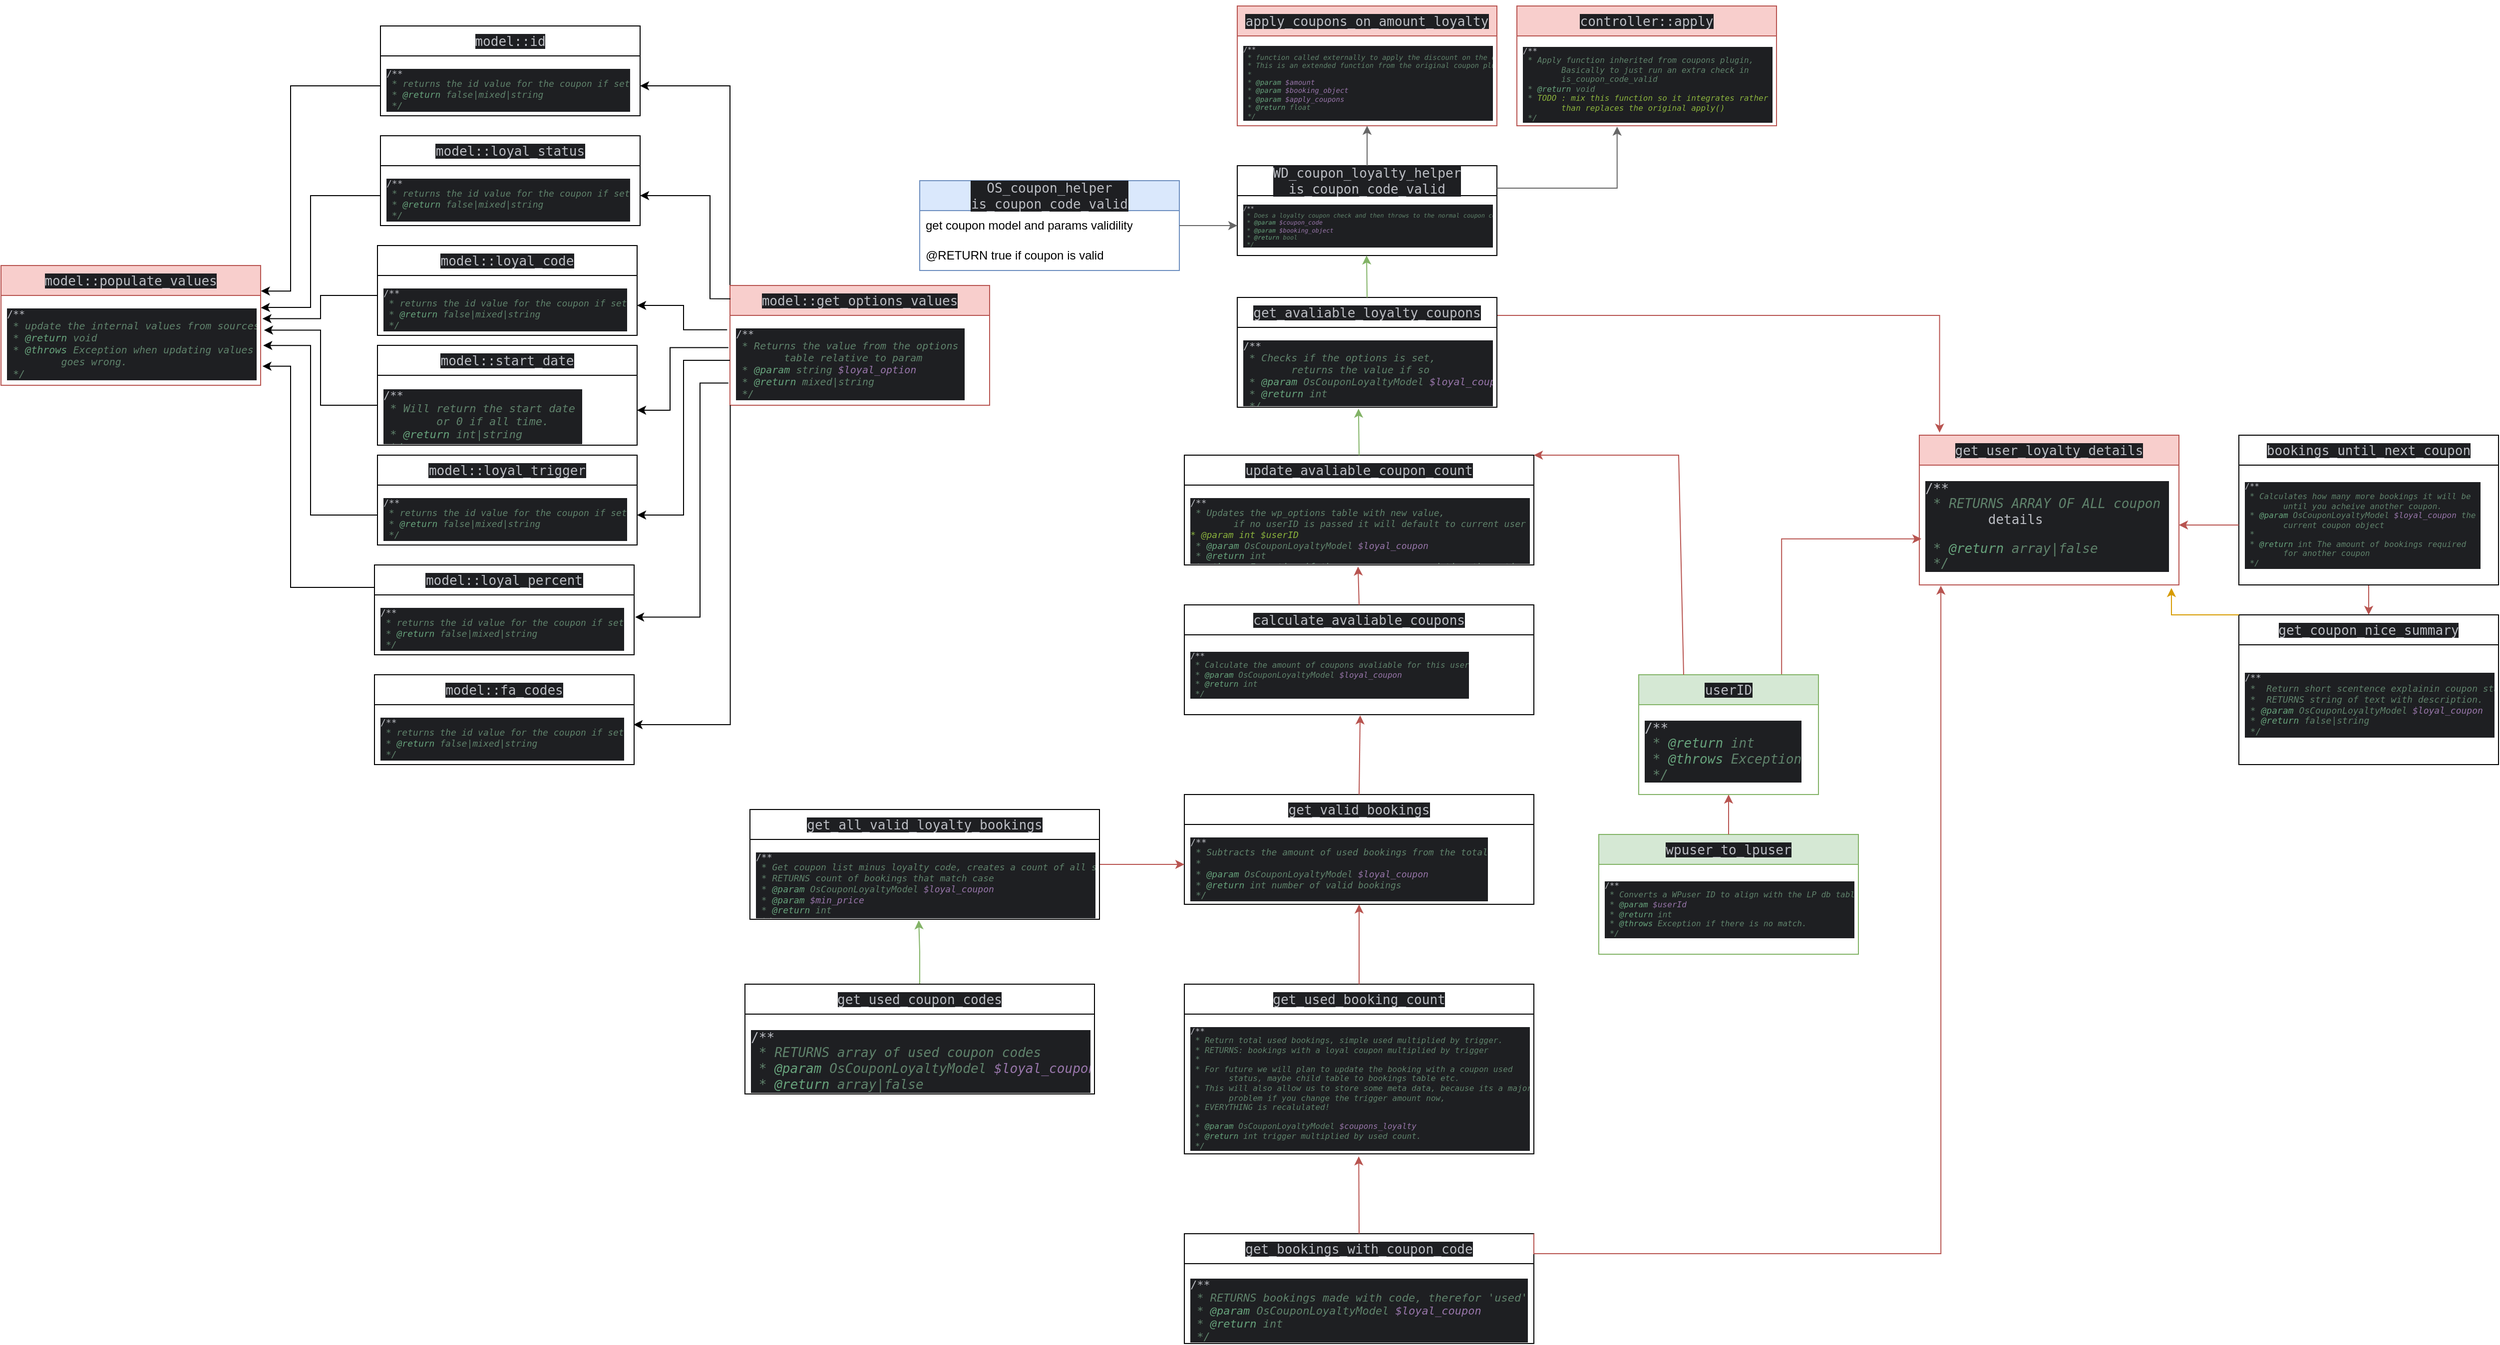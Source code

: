 <mxfile version="24.7.16">
  <diagram name="Page-1" id="sNAaAK3G9qANnJFYBhQ5">
    <mxGraphModel dx="3047" dy="832" grid="1" gridSize="10" guides="1" tooltips="1" connect="1" arrows="1" fold="1" page="1" pageScale="1" pageWidth="827" pageHeight="1169" math="0" shadow="0">
      <root>
        <mxCell id="0" />
        <mxCell id="1" parent="0" />
        <mxCell id="wreJWWUPQkv9o_l5MawO-1" value="&lt;div style=&quot;background-color:#1e1f22;color:#bcbec4&quot;&gt;&lt;pre style=&quot;font-family:&#39;JetBrains Mono&#39;,monospace;font-size:9.8pt;&quot;&gt;apply_coupons_on_amount_loyalty&lt;/pre&gt;&lt;/div&gt;" style="swimlane;fontStyle=0;childLayout=stackLayout;horizontal=1;startSize=30;horizontalStack=0;resizeParent=1;resizeParentMax=0;resizeLast=0;collapsible=1;marginBottom=0;whiteSpace=wrap;html=1;fillColor=#f8cecc;strokeColor=#b85450;" vertex="1" parent="1">
          <mxGeometry x="268" y="50" width="260" height="120" as="geometry">
            <mxRectangle x="240" y="130" width="280" height="60" as="alternateBounds" />
          </mxGeometry>
        </mxCell>
        <mxCell id="wreJWWUPQkv9o_l5MawO-2" value="&lt;div style=&quot;background-color: rgb(30, 31, 34); color: rgb(188, 190, 196); font-size: 7px;&quot;&gt;&lt;pre style=&quot;font-family: &amp;quot;JetBrains Mono&amp;quot;, monospace;&quot;&gt;/**&lt;br&gt;&lt;span style=&quot;color:#5f826b;font-style:italic;&quot;&gt; * function called externally to apply the discount on the coupon.&lt;br&gt;&lt;/span&gt;&lt;span style=&quot;color:#5f826b;font-style:italic;&quot;&gt; * This is an extended function from the original coupon plugin.&lt;br&gt;&lt;/span&gt;&lt;span style=&quot;color:#5f826b;font-style:italic;&quot;&gt; *&lt;br&gt;&lt;/span&gt;&lt;span style=&quot;color:#5f826b;font-style:italic;&quot;&gt; * &lt;/span&gt;&lt;span style=&quot;color:#67a37c;font-style:italic;&quot;&gt;@param &lt;/span&gt;&lt;span style=&quot;color:#9876aa;font-style:italic;&quot;&gt;$amount&lt;br&gt;&lt;/span&gt;&lt;span style=&quot;color:#9876aa;font-style:italic;&quot;&gt; &lt;/span&gt;&lt;span style=&quot;color:#5f826b;font-style:italic;&quot;&gt;* &lt;/span&gt;&lt;span style=&quot;color:#67a37c;font-style:italic;&quot;&gt;@param &lt;/span&gt;&lt;span style=&quot;color:#9876aa;font-style:italic;&quot;&gt;$booking_object&lt;br&gt;&lt;/span&gt;&lt;span style=&quot;color:#9876aa;font-style:italic;&quot;&gt; &lt;/span&gt;&lt;span style=&quot;color:#5f826b;font-style:italic;&quot;&gt;* &lt;/span&gt;&lt;span style=&quot;color:#67a37c;font-style:italic;&quot;&gt;@param &lt;/span&gt;&lt;span style=&quot;color:#9876aa;font-style:italic;&quot;&gt;$apply_coupons&lt;br&gt;&lt;/span&gt;&lt;span style=&quot;color:#9876aa;font-style:italic;&quot;&gt; &lt;/span&gt;&lt;span style=&quot;color:#5f826b;font-style:italic;&quot;&gt;* &lt;/span&gt;&lt;span style=&quot;color:#67a37c;font-style:italic;&quot;&gt;@return &lt;/span&gt;&lt;span style=&quot;color:#5f826b;font-style:italic;&quot;&gt;float&lt;br&gt;&lt;/span&gt;&lt;span style=&quot;color:#5f826b;font-style:italic;&quot;&gt; */&lt;/span&gt;&lt;/pre&gt;&lt;/div&gt;" style="text;strokeColor=none;fillColor=none;align=left;verticalAlign=middle;spacingLeft=4;spacingRight=4;overflow=hidden;points=[[0,0.5],[1,0.5]];portConstraint=eastwest;rotatable=0;whiteSpace=wrap;html=1;" vertex="1" parent="wreJWWUPQkv9o_l5MawO-1">
          <mxGeometry y="30" width="260" height="90" as="geometry" />
        </mxCell>
        <mxCell id="wreJWWUPQkv9o_l5MawO-3" value="&lt;div style=&quot;background-color:#1e1f22;color:#bcbec4&quot;&gt;&lt;pre style=&quot;font-family:&#39;JetBrains Mono&#39;,monospace;font-size:9.8pt;&quot;&gt;&lt;div&gt;&lt;pre style=&quot;font-family:&#39;JetBrains Mono&#39;,monospace;font-size:9.8pt;&quot;&gt;WD_coupon_loyalty_helper&lt;br/&gt;is_coupon_code_valid&lt;/pre&gt;&lt;/div&gt;&lt;/pre&gt;&lt;/div&gt;" style="swimlane;fontStyle=0;childLayout=stackLayout;horizontal=1;startSize=30;horizontalStack=0;resizeParent=1;resizeParentMax=0;resizeLast=0;collapsible=1;marginBottom=0;whiteSpace=wrap;html=1;" vertex="1" parent="1">
          <mxGeometry x="268" y="210" width="260" height="90" as="geometry">
            <mxRectangle x="260" y="210" width="280" height="60" as="alternateBounds" />
          </mxGeometry>
        </mxCell>
        <mxCell id="wreJWWUPQkv9o_l5MawO-4" value="&lt;div style=&quot;background-color: rgb(30, 31, 34); color: rgb(188, 190, 196); font-size: 6px;&quot;&gt;&lt;pre style=&quot;font-family: &amp;quot;JetBrains Mono&amp;quot;, monospace;&quot;&gt;/**&lt;br&gt;&lt;span style=&quot;color:#5f826b;font-style:italic;&quot;&gt; * Does a loyalty coupon check and then throws to the normal coupon code checker.&lt;br&gt;&lt;/span&gt;&lt;span style=&quot;color:#5f826b;font-style:italic;&quot;&gt; * &lt;/span&gt;&lt;span style=&quot;color:#67a37c;font-style:italic;&quot;&gt;@param &lt;/span&gt;&lt;span style=&quot;color:#9876aa;font-style:italic;&quot;&gt;$coupon_code&lt;br&gt;&lt;/span&gt;&lt;span style=&quot;color:#9876aa;font-style:italic;&quot;&gt; &lt;/span&gt;&lt;span style=&quot;color:#5f826b;font-style:italic;&quot;&gt;* &lt;/span&gt;&lt;span style=&quot;color:#67a37c;font-style:italic;&quot;&gt;@param &lt;/span&gt;&lt;span style=&quot;color:#9876aa;font-style:italic;&quot;&gt;$booking_object&lt;br&gt;&lt;/span&gt;&lt;span style=&quot;color:#9876aa;font-style:italic;&quot;&gt; &lt;/span&gt;&lt;span style=&quot;color:#5f826b;font-style:italic;&quot;&gt;* &lt;/span&gt;&lt;span style=&quot;color:#67a37c;font-style:italic;&quot;&gt;@return &lt;/span&gt;&lt;span style=&quot;color:#5f826b;font-style:italic;&quot;&gt;bool&lt;br&gt;&lt;/span&gt;&lt;span style=&quot;color:#5f826b;font-style:italic;&quot;&gt; */&lt;/span&gt;&lt;/pre&gt;&lt;/div&gt;" style="text;strokeColor=none;fillColor=none;align=left;verticalAlign=middle;spacingLeft=4;spacingRight=4;overflow=hidden;points=[[0,0.5],[1,0.5]];portConstraint=eastwest;rotatable=0;whiteSpace=wrap;html=1;" vertex="1" parent="wreJWWUPQkv9o_l5MawO-3">
          <mxGeometry y="30" width="260" height="60" as="geometry" />
        </mxCell>
        <mxCell id="wreJWWUPQkv9o_l5MawO-5" value="" style="endArrow=classic;html=1;rounded=0;entryX=0.5;entryY=1;entryDx=0;entryDy=0;entryPerimeter=0;exitX=0.5;exitY=0;exitDx=0;exitDy=0;fillColor=#f5f5f5;strokeColor=#666666;" edge="1" parent="1" source="wreJWWUPQkv9o_l5MawO-3">
          <mxGeometry width="50" height="50" relative="1" as="geometry">
            <mxPoint x="338" y="280" as="sourcePoint" />
            <mxPoint x="398" y="170" as="targetPoint" />
          </mxGeometry>
        </mxCell>
        <mxCell id="wreJWWUPQkv9o_l5MawO-6" value="&lt;div style=&quot;background-color:#1e1f22;color:#bcbec4&quot;&gt;&lt;pre style=&quot;font-family:&#39;JetBrains Mono&#39;,monospace;font-size:9.8pt;&quot;&gt;&lt;pre style=&quot;font-family:&#39;JetBrains Mono&#39;,monospace;font-size:9.8pt;&quot;&gt;OS_coupon_helper&lt;br/&gt;is_coupon_code_valid&lt;/pre&gt;&lt;/pre&gt;&lt;/div&gt;" style="swimlane;fontStyle=0;childLayout=stackLayout;horizontal=1;startSize=30;horizontalStack=0;resizeParent=1;resizeParentMax=0;resizeLast=0;collapsible=1;marginBottom=0;whiteSpace=wrap;html=1;fillColor=#dae8fc;strokeColor=#6c8ebf;" vertex="1" parent="1">
          <mxGeometry x="-50" y="225" width="260" height="90" as="geometry">
            <mxRectangle x="260" y="210" width="280" height="60" as="alternateBounds" />
          </mxGeometry>
        </mxCell>
        <mxCell id="wreJWWUPQkv9o_l5MawO-7" value="get coupon model and params validility" style="text;strokeColor=none;fillColor=none;align=left;verticalAlign=middle;spacingLeft=4;spacingRight=4;overflow=hidden;points=[[0,0.5],[1,0.5]];portConstraint=eastwest;rotatable=0;whiteSpace=wrap;html=1;" vertex="1" parent="wreJWWUPQkv9o_l5MawO-6">
          <mxGeometry y="30" width="260" height="30" as="geometry" />
        </mxCell>
        <mxCell id="wreJWWUPQkv9o_l5MawO-8" value="@RETURN true if coupon is valid" style="text;strokeColor=none;fillColor=none;align=left;verticalAlign=middle;spacingLeft=4;spacingRight=4;overflow=hidden;points=[[0,0.5],[1,0.5]];portConstraint=eastwest;rotatable=0;whiteSpace=wrap;html=1;" vertex="1" parent="wreJWWUPQkv9o_l5MawO-6">
          <mxGeometry y="60" width="260" height="30" as="geometry" />
        </mxCell>
        <mxCell id="wreJWWUPQkv9o_l5MawO-9" value="" style="endArrow=classic;html=1;rounded=0;exitX=1;exitY=0.5;exitDx=0;exitDy=0;entryX=0;entryY=0.5;entryDx=0;entryDy=0;fillColor=#f5f5f5;strokeColor=#666666;" edge="1" parent="1" source="wreJWWUPQkv9o_l5MawO-7" target="wreJWWUPQkv9o_l5MawO-4">
          <mxGeometry width="50" height="50" relative="1" as="geometry">
            <mxPoint x="330" y="240" as="sourcePoint" />
            <mxPoint x="380" y="190" as="targetPoint" />
          </mxGeometry>
        </mxCell>
        <mxCell id="wreJWWUPQkv9o_l5MawO-10" style="edgeStyle=orthogonalEdgeStyle;rounded=0;orthogonalLoop=1;jettySize=auto;html=1;exitX=1;exitY=0.25;exitDx=0;exitDy=0;entryX=0.078;entryY=-0.017;entryDx=0;entryDy=0;fillColor=#f8cecc;strokeColor=#b85450;entryPerimeter=0;" edge="1" parent="1" source="wreJWWUPQkv9o_l5MawO-11" target="wreJWWUPQkv9o_l5MawO-44">
          <mxGeometry relative="1" as="geometry">
            <mxPoint x="600" y="-50" as="targetPoint" />
            <Array as="points">
              <mxPoint x="520" y="360" />
              <mxPoint x="971" y="360" />
            </Array>
          </mxGeometry>
        </mxCell>
        <mxCell id="wreJWWUPQkv9o_l5MawO-11" value="&lt;div style=&quot;background-color:#1e1f22;color:#bcbec4&quot;&gt;&lt;pre style=&quot;font-family:&#39;JetBrains Mono&#39;,monospace;font-size:9.8pt;&quot;&gt;&lt;pre style=&quot;font-family:&#39;JetBrains Mono&#39;,monospace;font-size:9.8pt;&quot;&gt;&lt;div&gt;&lt;pre style=&quot;font-family:&#39;JetBrains Mono&#39;,monospace;font-size:9.8pt;&quot;&gt;get_avaliable_loyalty_coupons&lt;/pre&gt;&lt;/div&gt;&lt;/pre&gt;&lt;/pre&gt;&lt;/div&gt;" style="swimlane;fontStyle=0;childLayout=stackLayout;horizontal=1;startSize=30;horizontalStack=0;resizeParent=1;resizeParentMax=0;resizeLast=0;collapsible=1;marginBottom=0;whiteSpace=wrap;html=1;" vertex="1" parent="1">
          <mxGeometry x="268" y="342" width="260" height="110" as="geometry">
            <mxRectangle x="260" y="210" width="280" height="60" as="alternateBounds" />
          </mxGeometry>
        </mxCell>
        <mxCell id="wreJWWUPQkv9o_l5MawO-12" value="&lt;div style=&quot;background-color: rgb(30, 31, 34); color: rgb(188, 190, 196); font-size: 10px;&quot;&gt;&lt;pre style=&quot;font-family: &amp;quot;JetBrains Mono&amp;quot;, monospace;&quot;&gt;/**&lt;br&gt;&lt;span style=&quot;color:#5f826b;font-style:italic;&quot;&gt; * Checks if the options is set, &lt;br/&gt;&lt;span style=&quot;white-space: pre;&quot;&gt;&#x9;&lt;/span&gt;returns the value if so&lt;br&gt;&lt;/span&gt;&lt;span style=&quot;color:#5f826b;font-style:italic;&quot;&gt; * &lt;/span&gt;&lt;span style=&quot;color:#67a37c;font-style:italic;&quot;&gt;@param &lt;/span&gt;&lt;span style=&quot;color:#5f826b;font-style:italic;&quot;&gt;OsCouponLoyaltyModel &lt;/span&gt;&lt;span style=&quot;color:#9876aa;font-style:italic;&quot;&gt;$loyal_coupon&lt;br&gt;&lt;/span&gt;&lt;span style=&quot;color:#9876aa;font-style:italic;&quot;&gt; &lt;/span&gt;&lt;span style=&quot;color:#5f826b;font-style:italic;&quot;&gt;* &lt;/span&gt;&lt;span style=&quot;color:#67a37c;font-style:italic;&quot;&gt;@return &lt;/span&gt;&lt;span style=&quot;color:#5f826b;font-style:italic;&quot;&gt;int&lt;br&gt;&lt;/span&gt;&lt;span style=&quot;color:#5f826b;font-style:italic;&quot;&gt; */&lt;/span&gt;&lt;/pre&gt;&lt;/div&gt;" style="text;strokeColor=none;fillColor=none;align=left;verticalAlign=middle;spacingLeft=4;spacingRight=4;overflow=hidden;points=[[0,0.5],[1,0.5]];portConstraint=eastwest;rotatable=0;whiteSpace=wrap;html=1;" vertex="1" parent="wreJWWUPQkv9o_l5MawO-11">
          <mxGeometry y="30" width="260" height="80" as="geometry" />
        </mxCell>
        <mxCell id="wreJWWUPQkv9o_l5MawO-13" value="" style="endArrow=classic;html=1;rounded=0;entryX=0.5;entryY=1;entryDx=0;entryDy=0;entryPerimeter=0;exitX=0.5;exitY=0;exitDx=0;exitDy=0;fillColor=#d5e8d4;strokeColor=#82b366;" edge="1" parent="1" source="wreJWWUPQkv9o_l5MawO-11">
          <mxGeometry width="50" height="50" relative="1" as="geometry">
            <mxPoint x="398" y="380" as="sourcePoint" />
            <mxPoint x="397.5" y="300" as="targetPoint" />
          </mxGeometry>
        </mxCell>
        <mxCell id="wreJWWUPQkv9o_l5MawO-14" value="&lt;div style=&quot;background-color:#1e1f22;color:#bcbec4&quot;&gt;&lt;pre style=&quot;font-family:&#39;JetBrains Mono&#39;,monospace;font-size:9.8pt;&quot;&gt;&lt;pre style=&quot;font-family:&#39;JetBrains Mono&#39;,monospace;font-size:9.8pt;&quot;&gt;&lt;pre style=&quot;font-family:&#39;JetBrains Mono&#39;,monospace;font-size:9.8pt;&quot;&gt;&lt;div&gt;&lt;pre style=&quot;font-family:&#39;JetBrains Mono&#39;,monospace;font-size:9.8pt;&quot;&gt;update_avaliable_coupon_count&lt;/pre&gt;&lt;/div&gt;&lt;/pre&gt;&lt;/pre&gt;&lt;/pre&gt;&lt;/div&gt;" style="swimlane;fontStyle=0;childLayout=stackLayout;horizontal=1;startSize=30;horizontalStack=0;resizeParent=1;resizeParentMax=0;resizeLast=0;collapsible=1;marginBottom=0;whiteSpace=wrap;html=1;" vertex="1" parent="1">
          <mxGeometry x="215" y="500" width="350" height="110" as="geometry">
            <mxRectangle x="260" y="210" width="280" height="60" as="alternateBounds" />
          </mxGeometry>
        </mxCell>
        <mxCell id="wreJWWUPQkv9o_l5MawO-15" value="&lt;div style=&quot;background-color: rgb(30, 31, 34); font-size: 10px;&quot;&gt;&lt;pre style=&quot;font-family: &amp;quot;JetBrains Mono&amp;quot;, monospace;&quot;&gt;&lt;div style=&quot;font-size: 9px;&quot;&gt;&lt;pre style=&quot;font-family: &amp;quot;JetBrains Mono&amp;quot;, monospace;&quot;&gt;&lt;font color=&quot;#bcbec4&quot;&gt;/**&lt;br&gt;&lt;/font&gt;&lt;span style=&quot;color: rgb(95, 130, 107); font-style: italic;&quot;&gt; * Updates the wp_options table with new value, &lt;br&gt;&lt;span style=&quot;white-space: pre;&quot;&gt;&#x9;&lt;/span&gt;if no userID is passed it will default to current user&lt;/span&gt;&lt;span style=&quot;color: rgb(139, 179, 61); font-style: italic;&quot;&gt;&lt;br&gt;&lt;/span&gt;&lt;span style=&quot;color: rgb(139, 179, 61); font-style: italic;&quot;&gt;* @param int $userID&lt;br/&gt; &lt;/span&gt;&lt;span style=&quot;color: rgb(95, 130, 107); font-style: italic;&quot;&gt;* &lt;/span&gt;&lt;span style=&quot;color: rgb(103, 163, 124); font-style: italic;&quot;&gt;@param &lt;/span&gt;&lt;span style=&quot;color: rgb(95, 130, 107); font-style: italic;&quot;&gt;OsCouponLoyaltyModel &lt;/span&gt;&lt;span style=&quot;color: rgb(152, 118, 170); font-style: italic;&quot;&gt;$loyal_coupon&lt;br&gt;&lt;/span&gt;&lt;span style=&quot;color: rgb(152, 118, 170); font-style: italic;&quot;&gt; &lt;/span&gt;&lt;span style=&quot;color: rgb(95, 130, 107); font-style: italic;&quot;&gt;* &lt;/span&gt;&lt;span style=&quot;color: rgb(103, 163, 124); font-style: italic;&quot;&gt;@return &lt;/span&gt;&lt;span style=&quot;color: rgb(95, 130, 107); font-style: italic;&quot;&gt;int&lt;br&gt;&lt;/span&gt;&lt;span style=&quot;color: rgb(95, 130, 107); font-style: italic;&quot;&gt; * &lt;/span&gt;&lt;span style=&quot;color: rgb(103, 163, 124); font-style: italic;&quot;&gt;@throws &lt;/span&gt;&lt;font color=&quot;#5f826b&quot;&gt;&lt;i&gt;Exception if there was an error updating the option &lt;br&gt;&lt;/i&gt;&lt;/font&gt;&lt;font color=&quot;#bcbec4&quot;&gt;&lt;span style=&quot;white-space: pre;&quot;&gt;&#x9;&lt;/span&gt;with the new values&lt;/font&gt;&lt;/pre&gt;&lt;pre style=&quot;color: rgb(188, 190, 196); font-family: &amp;quot;JetBrains Mono&amp;quot;, monospace;&quot;&gt;&lt;span style=&quot;color:#5f826b;font-style:italic;&quot;&gt; */&lt;/span&gt;&lt;/pre&gt;&lt;/div&gt;&lt;/pre&gt;&lt;/div&gt;" style="text;strokeColor=none;fillColor=none;align=left;verticalAlign=middle;spacingLeft=4;spacingRight=4;overflow=hidden;points=[[0,0.5],[1,0.5]];portConstraint=eastwest;rotatable=0;whiteSpace=wrap;html=1;" vertex="1" parent="wreJWWUPQkv9o_l5MawO-14">
          <mxGeometry y="30" width="350" height="80" as="geometry" />
        </mxCell>
        <mxCell id="wreJWWUPQkv9o_l5MawO-16" value="&lt;div style=&quot;background-color:#1e1f22;color:#bcbec4&quot;&gt;&lt;pre style=&quot;font-family:&#39;JetBrains Mono&#39;,monospace;font-size:9.8pt;&quot;&gt;&lt;pre style=&quot;font-family:&#39;JetBrains Mono&#39;,monospace;font-size:9.8pt;&quot;&gt;&lt;pre style=&quot;font-family:&#39;JetBrains Mono&#39;,monospace;font-size:9.8pt;&quot;&gt;&lt;div&gt;&lt;pre style=&quot;font-family:&#39;JetBrains Mono&#39;,monospace;font-size:9.8pt;&quot;&gt;calculate_avaliable_coupons&lt;/pre&gt;&lt;/div&gt;&lt;/pre&gt;&lt;/pre&gt;&lt;/pre&gt;&lt;/div&gt;" style="swimlane;fontStyle=0;childLayout=stackLayout;horizontal=1;startSize=30;horizontalStack=0;resizeParent=1;resizeParentMax=0;resizeLast=0;collapsible=1;marginBottom=0;whiteSpace=wrap;html=1;" vertex="1" parent="1">
          <mxGeometry x="215" y="650" width="350" height="110" as="geometry">
            <mxRectangle x="260" y="210" width="280" height="60" as="alternateBounds" />
          </mxGeometry>
        </mxCell>
        <mxCell id="wreJWWUPQkv9o_l5MawO-17" value="&lt;div style=&quot;background-color: rgb(30, 31, 34); font-size: 10px;&quot;&gt;&lt;pre style=&quot;font-family: &amp;quot;JetBrains Mono&amp;quot;, monospace;&quot;&gt;&lt;div style=&quot;font-size: 9px;&quot;&gt;&lt;pre style=&quot;font-family: &amp;quot;JetBrains Mono&amp;quot;, monospace;&quot;&gt;&lt;div style=&quot;color: rgb(188, 190, 196); font-size: 8px;&quot;&gt;&lt;pre style=&quot;font-family: &amp;quot;JetBrains Mono&amp;quot;, monospace;&quot;&gt;/**&lt;br&gt;&lt;span style=&quot;color:#5f826b;font-style:italic;&quot;&gt; * Calculate the amount of coupons avaliable for this user&lt;br&gt;&lt;/span&gt;&lt;span style=&quot;color:#5f826b;font-style:italic;&quot;&gt; * &lt;/span&gt;&lt;span style=&quot;color:#67a37c;font-style:italic;&quot;&gt;@param &lt;/span&gt;&lt;span style=&quot;color:#5f826b;font-style:italic;&quot;&gt;OsCouponLoyaltyModel &lt;/span&gt;&lt;span style=&quot;color:#9876aa;font-style:italic;&quot;&gt;$loyal_coupon&lt;br&gt;&lt;/span&gt;&lt;span style=&quot;color:#9876aa;font-style:italic;&quot;&gt; &lt;/span&gt;&lt;span style=&quot;color:#5f826b;font-style:italic;&quot;&gt;* &lt;/span&gt;&lt;span style=&quot;color:#67a37c;font-style:italic;&quot;&gt;@return &lt;/span&gt;&lt;span style=&quot;color:#5f826b;font-style:italic;&quot;&gt;int&lt;br&gt;&lt;/span&gt;&lt;span style=&quot;color:#5f826b;font-style:italic;&quot;&gt; */&lt;/span&gt;&lt;/pre&gt;&lt;/div&gt;&lt;/pre&gt;&lt;/div&gt;&lt;/pre&gt;&lt;/div&gt;" style="text;strokeColor=none;fillColor=none;align=left;verticalAlign=middle;spacingLeft=4;spacingRight=4;overflow=hidden;points=[[0,0.5],[1,0.5]];portConstraint=eastwest;rotatable=0;whiteSpace=wrap;html=1;" vertex="1" parent="wreJWWUPQkv9o_l5MawO-16">
          <mxGeometry y="30" width="350" height="80" as="geometry" />
        </mxCell>
        <mxCell id="wreJWWUPQkv9o_l5MawO-18" value="&lt;div style=&quot;background-color:#1e1f22;color:#bcbec4&quot;&gt;&lt;pre style=&quot;font-family:&#39;JetBrains Mono&#39;,monospace;font-size:9.8pt;&quot;&gt;&lt;pre style=&quot;font-family:&#39;JetBrains Mono&#39;,monospace;font-size:9.8pt;&quot;&gt;&lt;pre style=&quot;font-family:&#39;JetBrains Mono&#39;,monospace;font-size:9.8pt;&quot;&gt;&lt;pre style=&quot;font-family:&#39;JetBrains Mono&#39;,monospace;font-size:9.8pt;&quot;&gt;&lt;div&gt;&lt;pre style=&quot;font-family:&#39;JetBrains Mono&#39;,monospace;font-size:9.8pt;&quot;&gt;get_valid_bookings&lt;/pre&gt;&lt;/div&gt;&lt;/pre&gt;&lt;/pre&gt;&lt;/pre&gt;&lt;/pre&gt;&lt;/div&gt;" style="swimlane;fontStyle=0;childLayout=stackLayout;horizontal=1;startSize=30;horizontalStack=0;resizeParent=1;resizeParentMax=0;resizeLast=0;collapsible=1;marginBottom=0;whiteSpace=wrap;html=1;" vertex="1" parent="1">
          <mxGeometry x="215" y="840" width="350" height="110" as="geometry">
            <mxRectangle x="260" y="210" width="280" height="60" as="alternateBounds" />
          </mxGeometry>
        </mxCell>
        <mxCell id="wreJWWUPQkv9o_l5MawO-19" value="&lt;div style=&quot;background-color: rgb(30, 31, 34); font-size: 10px;&quot;&gt;&lt;pre style=&quot;font-family: &amp;quot;JetBrains Mono&amp;quot;, monospace;&quot;&gt;&lt;div style=&quot;font-size: 9px;&quot;&gt;&lt;pre style=&quot;font-family: &amp;quot;JetBrains Mono&amp;quot;, monospace;&quot;&gt;&lt;div style=&quot;color: rgb(188, 190, 196); font-size: 8px;&quot;&gt;&lt;pre style=&quot;font-family: &amp;quot;JetBrains Mono&amp;quot;, monospace;&quot;&gt;&lt;div style=&quot;font-size: 9px;&quot;&gt;&lt;pre style=&quot;font-family: &amp;quot;JetBrains Mono&amp;quot;, monospace;&quot;&gt;/**&lt;br&gt;&lt;span style=&quot;color:#5f826b;font-style:italic;&quot;&gt; * Subtracts the amount of used bookings from the total&lt;br&gt;&lt;/span&gt;&lt;span style=&quot;color:#5f826b;font-style:italic;&quot;&gt; *&lt;br&gt;&lt;/span&gt;&lt;span style=&quot;color:#5f826b;font-style:italic;&quot;&gt; * &lt;/span&gt;&lt;span style=&quot;color:#67a37c;font-style:italic;&quot;&gt;@param &lt;/span&gt;&lt;span style=&quot;color:#5f826b;font-style:italic;&quot;&gt;OsCouponLoyaltyModel &lt;/span&gt;&lt;span style=&quot;color:#9876aa;font-style:italic;&quot;&gt;$loyal_coupon&lt;br&gt;&lt;/span&gt;&lt;span style=&quot;color:#9876aa;font-style:italic;&quot;&gt; &lt;/span&gt;&lt;span style=&quot;color:#5f826b;font-style:italic;&quot;&gt;* &lt;/span&gt;&lt;span style=&quot;color:#67a37c;font-style:italic;&quot;&gt;@return &lt;/span&gt;&lt;span style=&quot;color:#5f826b;font-style:italic;&quot;&gt;int number of valid bookings&lt;br&gt;&lt;/span&gt;&lt;span style=&quot;color:#5f826b;font-style:italic;&quot;&gt; */&lt;/span&gt;&lt;/pre&gt;&lt;/div&gt;&lt;/pre&gt;&lt;/div&gt;&lt;/pre&gt;&lt;/div&gt;&lt;/pre&gt;&lt;/div&gt;" style="text;strokeColor=none;fillColor=none;align=left;verticalAlign=middle;spacingLeft=4;spacingRight=4;overflow=hidden;points=[[0,0.5],[1,0.5]];portConstraint=eastwest;rotatable=0;whiteSpace=wrap;html=1;" vertex="1" parent="wreJWWUPQkv9o_l5MawO-18">
          <mxGeometry y="30" width="350" height="80" as="geometry" />
        </mxCell>
        <mxCell id="wreJWWUPQkv9o_l5MawO-20" value="&lt;div style=&quot;background-color:#1e1f22;color:#bcbec4&quot;&gt;&lt;pre style=&quot;font-family:&#39;JetBrains Mono&#39;,monospace;font-size:9.8pt;&quot;&gt;&lt;pre style=&quot;font-family:&#39;JetBrains Mono&#39;,monospace;font-size:9.8pt;&quot;&gt;&lt;pre style=&quot;font-family:&#39;JetBrains Mono&#39;,monospace;font-size:9.8pt;&quot;&gt;&lt;pre style=&quot;font-family:&#39;JetBrains Mono&#39;,monospace;font-size:9.8pt;&quot;&gt;&lt;pre style=&quot;font-family:&#39;JetBrains Mono&#39;,monospace;font-size:9.8pt;&quot;&gt;&lt;div&gt;&lt;pre style=&quot;font-family:&#39;JetBrains Mono&#39;,monospace;font-size:9.8pt;&quot;&gt;get_used_booking_count&lt;/pre&gt;&lt;/div&gt;&lt;/pre&gt;&lt;/pre&gt;&lt;/pre&gt;&lt;/pre&gt;&lt;/pre&gt;&lt;/div&gt;" style="swimlane;fontStyle=0;childLayout=stackLayout;horizontal=1;startSize=30;horizontalStack=0;resizeParent=1;resizeParentMax=0;resizeLast=0;collapsible=1;marginBottom=0;whiteSpace=wrap;html=1;" vertex="1" parent="1">
          <mxGeometry x="215" y="1030" width="350" height="170" as="geometry">
            <mxRectangle x="260" y="210" width="280" height="60" as="alternateBounds" />
          </mxGeometry>
        </mxCell>
        <mxCell id="wreJWWUPQkv9o_l5MawO-21" value="&lt;div style=&quot;background-color: rgb(30, 31, 34); font-size: 10px;&quot;&gt;&lt;pre style=&quot;font-family: &amp;quot;JetBrains Mono&amp;quot;, monospace;&quot;&gt;&lt;div style=&quot;font-size: 9px;&quot;&gt;&lt;pre style=&quot;font-family: &amp;quot;JetBrains Mono&amp;quot;, monospace;&quot;&gt;&lt;div style=&quot;color: rgb(188, 190, 196); font-size: 8px;&quot;&gt;&lt;pre style=&quot;font-family: &amp;quot;JetBrains Mono&amp;quot;, monospace;&quot;&gt;&lt;div style=&quot;font-size: 9px;&quot;&gt;&lt;pre style=&quot;font-family: &amp;quot;JetBrains Mono&amp;quot;, monospace;&quot;&gt;&lt;div style=&quot;font-size: 8px;&quot;&gt;&lt;pre style=&quot;font-family: &amp;quot;JetBrains Mono&amp;quot;, monospace;&quot;&gt;/**&lt;br&gt;&lt;span style=&quot;color:#5f826b;font-style:italic;&quot;&gt; * Return total used bookings, simple used multiplied by trigger.&lt;br&gt;&lt;/span&gt;&lt;span style=&quot;color:#5f826b;font-style:italic;&quot;&gt; * RETURNS: bookings with a loyal coupon multiplied by trigger&lt;br&gt;&lt;/span&gt;&lt;span style=&quot;color:#5f826b;font-style:italic;&quot;&gt; *&lt;br&gt;&lt;/span&gt;&lt;span style=&quot;color:#5f826b;font-style:italic;&quot;&gt; * For future we will plan to update the booking with a coupon used &lt;br/&gt;&lt;span style=&quot;white-space: pre;&quot;&gt;&#x9;&lt;/span&gt;status, maybe child table to bookings table etc.&lt;br&gt;&lt;/span&gt;&lt;span style=&quot;color:#5f826b;font-style:italic;&quot;&gt; * This will also allow us to store some meta data, because its a major &lt;br/&gt;&lt;span style=&quot;white-space: pre;&quot;&gt;&#x9;&lt;/span&gt;problem if you change the trigger amount now,&lt;br&gt;&lt;/span&gt;&lt;span style=&quot;color:#5f826b;font-style:italic;&quot;&gt; * EVERYTHING is recalulated!&lt;br&gt;&lt;/span&gt;&lt;span style=&quot;color:#5f826b;font-style:italic;&quot;&gt; *&lt;br&gt;&lt;/span&gt;&lt;span style=&quot;color:#5f826b;font-style:italic;&quot;&gt; * &lt;/span&gt;&lt;span style=&quot;color:#67a37c;font-style:italic;&quot;&gt;@param &lt;/span&gt;&lt;span style=&quot;color:#5f826b;font-style:italic;&quot;&gt;OsCouponLoyaltyModel &lt;/span&gt;&lt;span style=&quot;color:#9876aa;font-style:italic;&quot;&gt;$coupons_loyalty&lt;br&gt;&lt;/span&gt;&lt;span style=&quot;color:#9876aa;font-style:italic;&quot;&gt; &lt;/span&gt;&lt;span style=&quot;color:#5f826b;font-style:italic;&quot;&gt;* &lt;/span&gt;&lt;span style=&quot;color:#67a37c;font-style:italic;&quot;&gt;@return &lt;/span&gt;&lt;span style=&quot;color:#5f826b;font-style:italic;&quot;&gt;int trigger multiplied by used count.&lt;br&gt;&lt;/span&gt;&lt;span style=&quot;color:#5f826b;font-style:italic;&quot;&gt; */&lt;/span&gt;&lt;/pre&gt;&lt;/div&gt;&lt;/pre&gt;&lt;/div&gt;&lt;/pre&gt;&lt;/div&gt;&lt;/pre&gt;&lt;/div&gt;&lt;/pre&gt;&lt;/div&gt;" style="text;strokeColor=none;fillColor=none;align=left;verticalAlign=middle;spacingLeft=4;spacingRight=4;overflow=hidden;points=[[0,0.5],[1,0.5]];portConstraint=eastwest;rotatable=0;whiteSpace=wrap;html=1;" vertex="1" parent="wreJWWUPQkv9o_l5MawO-20">
          <mxGeometry y="30" width="350" height="140" as="geometry" />
        </mxCell>
        <mxCell id="wreJWWUPQkv9o_l5MawO-22" value="&lt;div style=&quot;background-color:#1e1f22;color:#bcbec4&quot;&gt;&lt;pre style=&quot;font-family:&#39;JetBrains Mono&#39;,monospace;font-size:9.8pt;&quot;&gt;&lt;pre style=&quot;font-family:&#39;JetBrains Mono&#39;,monospace;font-size:9.8pt;&quot;&gt;&lt;pre style=&quot;font-family:&#39;JetBrains Mono&#39;,monospace;font-size:9.8pt;&quot;&gt;&lt;pre style=&quot;font-family:&#39;JetBrains Mono&#39;,monospace;font-size:9.8pt;&quot;&gt;&lt;pre style=&quot;font-family:&#39;JetBrains Mono&#39;,monospace;font-size:9.8pt;&quot;&gt;&lt;pre style=&quot;font-family:&#39;JetBrains Mono&#39;,monospace;font-size:9.8pt;&quot;&gt;&lt;div&gt;&lt;pre style=&quot;font-family:&#39;JetBrains Mono&#39;,monospace;font-size:9.8pt;&quot;&gt;get_bookings_with_coupon_code&lt;/pre&gt;&lt;/div&gt;&lt;/pre&gt;&lt;/pre&gt;&lt;/pre&gt;&lt;/pre&gt;&lt;/pre&gt;&lt;/pre&gt;&lt;/div&gt;" style="swimlane;fontStyle=0;childLayout=stackLayout;horizontal=1;startSize=30;horizontalStack=0;resizeParent=1;resizeParentMax=0;resizeLast=0;collapsible=1;marginBottom=0;whiteSpace=wrap;html=1;" vertex="1" parent="1">
          <mxGeometry x="215" y="1280" width="350" height="110" as="geometry">
            <mxRectangle x="260" y="210" width="280" height="60" as="alternateBounds" />
          </mxGeometry>
        </mxCell>
        <mxCell id="wreJWWUPQkv9o_l5MawO-23" value="&lt;div style=&quot;background-color: rgb(30, 31, 34);&quot;&gt;&lt;pre style=&quot;&quot;&gt;&lt;div style=&quot;&quot;&gt;&lt;pre style=&quot;&quot;&gt;&lt;div style=&quot;&quot;&gt;&lt;pre style=&quot;&quot;&gt;&lt;div style=&quot;&quot;&gt;&lt;pre style=&quot;&quot;&gt;&lt;div style=&quot;&quot;&gt;&lt;pre style=&quot;&quot;&gt;&lt;div style=&quot;color: rgb(188, 190, 196); font-size: 11px;&quot;&gt;&lt;pre style=&quot;font-family: &amp;quot;JetBrains Mono&amp;quot;, monospace;&quot;&gt;/**&lt;br&gt;&lt;span style=&quot;color:#5f826b;font-style:italic;&quot;&gt; * RETURNS bookings made with code, therefor &#39;used&#39;&lt;br&gt;&lt;/span&gt;&lt;span style=&quot;color:#5f826b;font-style:italic;&quot;&gt; * &lt;/span&gt;&lt;span style=&quot;color:#67a37c;font-style:italic;&quot;&gt;@param &lt;/span&gt;&lt;span style=&quot;color:#5f826b;font-style:italic;&quot;&gt;OsCouponLoyaltyModel &lt;/span&gt;&lt;span style=&quot;color:#9876aa;font-style:italic;&quot;&gt;$loyal_coupon&lt;br&gt;&lt;/span&gt;&lt;span style=&quot;color:#9876aa;font-style:italic;&quot;&gt; &lt;/span&gt;&lt;span style=&quot;color:#5f826b;font-style:italic;&quot;&gt;* &lt;/span&gt;&lt;span style=&quot;color:#67a37c;font-style:italic;&quot;&gt;@return &lt;/span&gt;&lt;span style=&quot;color:#5f826b;font-style:italic;&quot;&gt;int&lt;br&gt;&lt;/span&gt;&lt;span style=&quot;color:#5f826b;font-style:italic;&quot;&gt; */&lt;/span&gt;&lt;/pre&gt;&lt;/div&gt;&lt;/pre&gt;&lt;/div&gt;&lt;/pre&gt;&lt;/div&gt;&lt;/pre&gt;&lt;/div&gt;&lt;/pre&gt;&lt;/div&gt;&lt;/pre&gt;&lt;/div&gt;" style="text;strokeColor=none;fillColor=none;align=left;verticalAlign=middle;spacingLeft=4;spacingRight=4;overflow=hidden;points=[[0,0.5],[1,0.5]];portConstraint=eastwest;rotatable=0;whiteSpace=wrap;html=1;" vertex="1" parent="wreJWWUPQkv9o_l5MawO-22">
          <mxGeometry y="30" width="350" height="80" as="geometry" />
        </mxCell>
        <mxCell id="wreJWWUPQkv9o_l5MawO-24" value="" style="endArrow=classic;html=1;rounded=0;exitX=0.5;exitY=0;exitDx=0;exitDy=0;entryX=0.467;entryY=1.018;entryDx=0;entryDy=0;entryPerimeter=0;fillColor=#d5e8d4;strokeColor=#82b366;" edge="1" parent="1" source="wreJWWUPQkv9o_l5MawO-14" target="wreJWWUPQkv9o_l5MawO-12">
          <mxGeometry width="50" height="50" relative="1" as="geometry">
            <mxPoint x="380" y="470" as="sourcePoint" />
            <mxPoint x="430" y="420" as="targetPoint" />
          </mxGeometry>
        </mxCell>
        <mxCell id="wreJWWUPQkv9o_l5MawO-25" value="" style="endArrow=classic;html=1;rounded=0;entryX=0.497;entryY=1.02;entryDx=0;entryDy=0;entryPerimeter=0;exitX=0.5;exitY=0;exitDx=0;exitDy=0;fillColor=#f8cecc;strokeColor=#b85450;" edge="1" parent="1" source="wreJWWUPQkv9o_l5MawO-16" target="wreJWWUPQkv9o_l5MawO-15">
          <mxGeometry width="50" height="50" relative="1" as="geometry">
            <mxPoint x="390" y="670" as="sourcePoint" />
            <mxPoint x="440" y="620" as="targetPoint" />
          </mxGeometry>
        </mxCell>
        <mxCell id="wreJWWUPQkv9o_l5MawO-26" value="" style="endArrow=classic;html=1;rounded=0;entryX=0.503;entryY=1.008;entryDx=0;entryDy=0;entryPerimeter=0;exitX=0.5;exitY=0;exitDx=0;exitDy=0;fillColor=#f8cecc;strokeColor=#b85450;" edge="1" parent="1" source="wreJWWUPQkv9o_l5MawO-18" target="wreJWWUPQkv9o_l5MawO-17">
          <mxGeometry width="50" height="50" relative="1" as="geometry">
            <mxPoint x="390" y="810" as="sourcePoint" />
            <mxPoint x="440" y="760" as="targetPoint" />
          </mxGeometry>
        </mxCell>
        <mxCell id="wreJWWUPQkv9o_l5MawO-27" value="" style="endArrow=classic;html=1;rounded=0;entryX=0.5;entryY=1.002;entryDx=0;entryDy=0;entryPerimeter=0;exitX=0.5;exitY=0;exitDx=0;exitDy=0;fillColor=#f8cecc;strokeColor=#b85450;" edge="1" parent="1" source="wreJWWUPQkv9o_l5MawO-20" target="wreJWWUPQkv9o_l5MawO-19">
          <mxGeometry width="50" height="50" relative="1" as="geometry">
            <mxPoint x="390" y="920" as="sourcePoint" />
            <mxPoint x="440" y="870" as="targetPoint" />
          </mxGeometry>
        </mxCell>
        <mxCell id="wreJWWUPQkv9o_l5MawO-28" value="" style="endArrow=classic;html=1;rounded=0;exitX=0.5;exitY=0;exitDx=0;exitDy=0;entryX=0.499;entryY=1.018;entryDx=0;entryDy=0;entryPerimeter=0;fillColor=#f8cecc;strokeColor=#b85450;" edge="1" parent="1" source="wreJWWUPQkv9o_l5MawO-22" target="wreJWWUPQkv9o_l5MawO-21">
          <mxGeometry width="50" height="50" relative="1" as="geometry">
            <mxPoint x="390" y="1220" as="sourcePoint" />
            <mxPoint x="440" y="1170" as="targetPoint" />
          </mxGeometry>
        </mxCell>
        <mxCell id="wreJWWUPQkv9o_l5MawO-29" value="" style="edgeStyle=orthogonalEdgeStyle;rounded=0;orthogonalLoop=1;jettySize=auto;html=1;entryX=0;entryY=0.5;entryDx=0;entryDy=0;fillColor=#f8cecc;strokeColor=#b85450;" edge="1" parent="1" source="wreJWWUPQkv9o_l5MawO-30" target="wreJWWUPQkv9o_l5MawO-19">
          <mxGeometry relative="1" as="geometry" />
        </mxCell>
        <mxCell id="wreJWWUPQkv9o_l5MawO-30" value="&lt;div style=&quot;background-color:#1e1f22;color:#bcbec4&quot;&gt;&lt;pre style=&quot;font-family:&#39;JetBrains Mono&#39;,monospace;font-size:9.8pt;&quot;&gt;&lt;pre style=&quot;font-family:&#39;JetBrains Mono&#39;,monospace;font-size:9.8pt;&quot;&gt;&lt;pre style=&quot;font-family:&#39;JetBrains Mono&#39;,monospace;font-size:9.8pt;&quot;&gt;&lt;pre style=&quot;font-family:&#39;JetBrains Mono&#39;,monospace;font-size:9.8pt;&quot;&gt;&lt;pre style=&quot;font-family:&#39;JetBrains Mono&#39;,monospace;font-size:9.8pt;&quot;&gt;&lt;div&gt;&lt;pre style=&quot;font-family:&#39;JetBrains Mono&#39;,monospace;font-size:9.8pt;&quot;&gt;get_all_valid_loyalty_bookings&lt;/pre&gt;&lt;/div&gt;&lt;/pre&gt;&lt;/pre&gt;&lt;/pre&gt;&lt;/pre&gt;&lt;/pre&gt;&lt;/div&gt;" style="swimlane;fontStyle=0;childLayout=stackLayout;horizontal=1;startSize=30;horizontalStack=0;resizeParent=1;resizeParentMax=0;resizeLast=0;collapsible=1;marginBottom=0;whiteSpace=wrap;html=1;" vertex="1" parent="1">
          <mxGeometry x="-220" y="855" width="350" height="110" as="geometry">
            <mxRectangle x="260" y="210" width="280" height="60" as="alternateBounds" />
          </mxGeometry>
        </mxCell>
        <mxCell id="wreJWWUPQkv9o_l5MawO-31" value="&lt;div style=&quot;background-color: rgb(30, 31, 34); font-size: 10px;&quot;&gt;&lt;pre style=&quot;font-family: &amp;quot;JetBrains Mono&amp;quot;, monospace;&quot;&gt;&lt;div style=&quot;font-size: 9px;&quot;&gt;&lt;pre style=&quot;font-family: &amp;quot;JetBrains Mono&amp;quot;, monospace;&quot;&gt;&lt;div style=&quot;color: rgb(188, 190, 196); font-size: 8px;&quot;&gt;&lt;pre style=&quot;font-family: &amp;quot;JetBrains Mono&amp;quot;, monospace;&quot;&gt;&lt;div style=&quot;font-size: 9px;&quot;&gt;&lt;pre style=&quot;font-family: &amp;quot;JetBrains Mono&amp;quot;, monospace;&quot;&gt;&lt;div style=&quot;&quot;&gt;&lt;pre style=&quot;font-family: &amp;quot;JetBrains Mono&amp;quot;, monospace;&quot;&gt;/**&lt;br&gt;&lt;span style=&quot;color:#5f826b;font-style:italic;&quot;&gt; * Get coupon list minus loyalty code, creates a count of all slots valid for loyalty count..&lt;br&gt;&lt;/span&gt;&lt;span style=&quot;color:#5f826b;font-style:italic;&quot;&gt; * RETURNS count of bookings that match case&lt;br&gt;&lt;/span&gt;&lt;span style=&quot;color:#5f826b;font-style:italic;&quot;&gt; * &lt;/span&gt;&lt;span style=&quot;color:#67a37c;font-style:italic;&quot;&gt;@param &lt;/span&gt;&lt;span style=&quot;color:#5f826b;font-style:italic;&quot;&gt;OsCouponLoyaltyModel &lt;/span&gt;&lt;span style=&quot;color:#9876aa;font-style:italic;&quot;&gt;$loyal_coupon&lt;br&gt;&lt;/span&gt;&lt;span style=&quot;color:#9876aa;font-style:italic;&quot;&gt; &lt;/span&gt;&lt;span style=&quot;color:#5f826b;font-style:italic;&quot;&gt;* &lt;/span&gt;&lt;span style=&quot;color:#67a37c;font-style:italic;&quot;&gt;@param &lt;/span&gt;&lt;span style=&quot;color:#9876aa;font-style:italic;&quot;&gt;$min_price&lt;br&gt;&lt;/span&gt;&lt;span style=&quot;color:#9876aa;font-style:italic;&quot;&gt; &lt;/span&gt;&lt;span style=&quot;color:#5f826b;font-style:italic;&quot;&gt;* &lt;/span&gt;&lt;span style=&quot;color:#67a37c;font-style:italic;&quot;&gt;@return &lt;/span&gt;&lt;span style=&quot;color:#5f826b;font-style:italic;&quot;&gt;int&lt;br&gt;&lt;/span&gt;&lt;span style=&quot;color:#5f826b;font-style:italic;&quot;&gt; */&lt;/span&gt;&lt;/pre&gt;&lt;/div&gt;&lt;/pre&gt;&lt;/div&gt;&lt;/pre&gt;&lt;/div&gt;&lt;/pre&gt;&lt;/div&gt;&lt;/pre&gt;&lt;/div&gt;" style="text;strokeColor=none;fillColor=none;align=left;verticalAlign=middle;spacingLeft=4;spacingRight=4;overflow=hidden;points=[[0,0.5],[1,0.5]];portConstraint=eastwest;rotatable=0;whiteSpace=wrap;html=1;" vertex="1" parent="wreJWWUPQkv9o_l5MawO-30">
          <mxGeometry y="30" width="350" height="80" as="geometry" />
        </mxCell>
        <mxCell id="wreJWWUPQkv9o_l5MawO-32" value="" style="edgeStyle=orthogonalEdgeStyle;rounded=0;orthogonalLoop=1;jettySize=auto;html=1;fillColor=#d5e8d4;strokeColor=#82b366;entryX=0.483;entryY=1.013;entryDx=0;entryDy=0;entryPerimeter=0;" edge="1" parent="1" source="wreJWWUPQkv9o_l5MawO-33" target="wreJWWUPQkv9o_l5MawO-31">
          <mxGeometry relative="1" as="geometry" />
        </mxCell>
        <mxCell id="wreJWWUPQkv9o_l5MawO-33" value="&lt;div style=&quot;background-color:#1e1f22;color:#bcbec4&quot;&gt;&lt;pre style=&quot;font-family:&#39;JetBrains Mono&#39;,monospace;font-size:9.8pt;&quot;&gt;&lt;pre style=&quot;font-family:&#39;JetBrains Mono&#39;,monospace;font-size:9.8pt;&quot;&gt;&lt;pre style=&quot;font-family:&#39;JetBrains Mono&#39;,monospace;font-size:9.8pt;&quot;&gt;&lt;pre style=&quot;font-family:&#39;JetBrains Mono&#39;,monospace;font-size:9.8pt;&quot;&gt;&lt;pre style=&quot;font-family:&#39;JetBrains Mono&#39;,monospace;font-size:9.8pt;&quot;&gt;&lt;pre style=&quot;font-family:&#39;JetBrains Mono&#39;,monospace;font-size:9.8pt;&quot;&gt;&lt;div&gt;&lt;pre style=&quot;font-family:&#39;JetBrains Mono&#39;,monospace;font-size:9.8pt;&quot;&gt;get_used_coupon_codes&lt;/pre&gt;&lt;/div&gt;&lt;/pre&gt;&lt;/pre&gt;&lt;/pre&gt;&lt;/pre&gt;&lt;/pre&gt;&lt;/pre&gt;&lt;/div&gt;" style="swimlane;fontStyle=0;childLayout=stackLayout;horizontal=1;startSize=30;horizontalStack=0;resizeParent=1;resizeParentMax=0;resizeLast=0;collapsible=1;marginBottom=0;whiteSpace=wrap;html=1;" vertex="1" parent="1">
          <mxGeometry x="-225" y="1030" width="350" height="110" as="geometry">
            <mxRectangle x="260" y="210" width="280" height="60" as="alternateBounds" />
          </mxGeometry>
        </mxCell>
        <mxCell id="wreJWWUPQkv9o_l5MawO-34" value="&lt;div style=&quot;background-color: rgb(30, 31, 34); font-size: 10px;&quot;&gt;&lt;pre style=&quot;font-family: &amp;quot;JetBrains Mono&amp;quot;, monospace;&quot;&gt;&lt;div style=&quot;font-size: 9px;&quot;&gt;&lt;pre style=&quot;font-family: &amp;quot;JetBrains Mono&amp;quot;, monospace;&quot;&gt;&lt;div style=&quot;color: rgb(188, 190, 196); font-size: 8px;&quot;&gt;&lt;pre style=&quot;font-family: &amp;quot;JetBrains Mono&amp;quot;, monospace;&quot;&gt;&lt;div style=&quot;font-size: 9px;&quot;&gt;&lt;pre style=&quot;font-family: &amp;quot;JetBrains Mono&amp;quot;, monospace;&quot;&gt;&lt;div style=&quot;&quot;&gt;&lt;pre style=&quot;font-family: &amp;quot;JetBrains Mono&amp;quot;, monospace;&quot;&gt;&lt;div&gt;&lt;pre style=&quot;font-family:&#39;JetBrains Mono&#39;,monospace;font-size:9.8pt;&quot;&gt;/**&lt;br&gt;&lt;span style=&quot;color:#5f826b;font-style:italic;&quot;&gt; * RETURNS array of used coupon codes&lt;br&gt;&lt;/span&gt;&lt;span style=&quot;color:#5f826b;font-style:italic;&quot;&gt; * &lt;/span&gt;&lt;span style=&quot;color:#67a37c;font-style:italic;&quot;&gt;@param &lt;/span&gt;&lt;span style=&quot;color:#5f826b;font-style:italic;&quot;&gt;OsCouponLoyaltyModel &lt;/span&gt;&lt;span style=&quot;color:#9876aa;font-style:italic;&quot;&gt;$loyal_coupon&lt;br&gt;&lt;/span&gt;&lt;span style=&quot;color:#9876aa;font-style:italic;&quot;&gt; &lt;/span&gt;&lt;span style=&quot;color:#5f826b;font-style:italic;&quot;&gt;* &lt;/span&gt;&lt;span style=&quot;color:#67a37c;font-style:italic;&quot;&gt;@return &lt;/span&gt;&lt;span style=&quot;color:#5f826b;font-style:italic;&quot;&gt;array|false&lt;br&gt;&lt;/span&gt;&lt;span style=&quot;color:#5f826b;font-style:italic;&quot;&gt; */&lt;/span&gt;&lt;/pre&gt;&lt;/div&gt;&lt;/pre&gt;&lt;/div&gt;&lt;/pre&gt;&lt;/div&gt;&lt;/pre&gt;&lt;/div&gt;&lt;/pre&gt;&lt;/div&gt;&lt;/pre&gt;&lt;/div&gt;" style="text;strokeColor=none;fillColor=none;align=left;verticalAlign=middle;spacingLeft=4;spacingRight=4;overflow=hidden;points=[[0,0.5],[1,0.5]];portConstraint=eastwest;rotatable=0;whiteSpace=wrap;html=1;" vertex="1" parent="wreJWWUPQkv9o_l5MawO-33">
          <mxGeometry y="30" width="350" height="80" as="geometry" />
        </mxCell>
        <mxCell id="wreJWWUPQkv9o_l5MawO-35" value="&lt;div style=&quot;background-color:#1e1f22;color:#bcbec4&quot;&gt;&lt;pre style=&quot;font-family:&#39;JetBrains Mono&#39;,monospace;font-size:9.8pt;&quot;&gt;&lt;pre style=&quot;font-family:&#39;JetBrains Mono&#39;,monospace;font-size:9.8pt;&quot;&gt;&lt;pre style=&quot;font-family:&#39;JetBrains Mono&#39;,monospace;font-size:9.8pt;&quot;&gt;&lt;div&gt;&lt;pre style=&quot;font-family:&#39;JetBrains Mono&#39;,monospace;font-size:9.8pt;&quot;&gt;get_user_loyalty_details&lt;/pre&gt;&lt;/div&gt;&lt;/pre&gt;&lt;/pre&gt;&lt;/pre&gt;&lt;/div&gt;" style="swimlane;fontStyle=0;childLayout=stackLayout;horizontal=1;startSize=30;horizontalStack=0;resizeParent=1;resizeParentMax=0;resizeLast=0;collapsible=1;marginBottom=0;whiteSpace=wrap;html=1;" vertex="1" parent="1">
          <mxGeometry x="951" y="480" width="260" height="150" as="geometry">
            <mxRectangle x="650" y="320" width="280" height="60" as="alternateBounds" />
          </mxGeometry>
        </mxCell>
        <mxCell id="wreJWWUPQkv9o_l5MawO-36" value="&lt;div style=&quot;background-color: rgb(30, 31, 34); font-size: 10px;&quot;&gt;&lt;pre style=&quot;font-family: &amp;quot;JetBrains Mono&amp;quot;, monospace;&quot;&gt;&lt;div style=&quot;&quot;&gt;&lt;pre style=&quot;font-family: &amp;quot;JetBrains Mono&amp;quot;, monospace; font-size: 9.8pt;&quot;&gt;&lt;font color=&quot;#bcbec4&quot;&gt;/**&lt;br&gt;&lt;/font&gt;&lt;font color=&quot;#5f826b&quot;&gt;&lt;i&gt; * RETURNS ARRAY OF ALL coupon &lt;br/&gt;&lt;/i&gt;&lt;/font&gt;&lt;font color=&quot;#bcbec4&quot;&gt;&lt;span style=&quot;white-space: pre;&quot;&gt;&#x9;&lt;/span&gt;details&lt;/font&gt;&lt;/pre&gt;&lt;pre style=&quot;color: rgb(188, 190, 196); font-family: &amp;quot;JetBrains Mono&amp;quot;, monospace; font-size: 9.8pt;&quot;&gt;&lt;span style=&quot;color:#5f826b;font-style:italic;&quot;&gt; * &lt;/span&gt;&lt;span style=&quot;color:#67a37c;font-style:italic;&quot;&gt;@return &lt;/span&gt;&lt;span style=&quot;color:#5f826b;font-style:italic;&quot;&gt;array|false&lt;br&gt;&lt;/span&gt;&lt;span style=&quot;color:#5f826b;font-style:italic;&quot;&gt; */&lt;/span&gt;&lt;/pre&gt;&lt;/div&gt;&lt;/pre&gt;&lt;/div&gt;" style="text;strokeColor=none;fillColor=none;align=left;verticalAlign=middle;spacingLeft=4;spacingRight=4;overflow=hidden;points=[[0,0.5],[1,0.5]];portConstraint=eastwest;rotatable=0;whiteSpace=wrap;html=1;" vertex="1" parent="wreJWWUPQkv9o_l5MawO-35">
          <mxGeometry y="30" width="260" height="120" as="geometry" />
        </mxCell>
        <mxCell id="wreJWWUPQkv9o_l5MawO-37" style="edgeStyle=orthogonalEdgeStyle;rounded=0;orthogonalLoop=1;jettySize=auto;html=1;entryX=0.008;entryY=0.616;entryDx=0;entryDy=0;fillColor=#f8cecc;strokeColor=#b85450;entryPerimeter=0;exitX=0.795;exitY=-0.003;exitDx=0;exitDy=0;exitPerimeter=0;" edge="1" parent="1" source="wreJWWUPQkv9o_l5MawO-38" target="wreJWWUPQkv9o_l5MawO-45">
          <mxGeometry relative="1" as="geometry">
            <Array as="points">
              <mxPoint x="813" y="584" />
            </Array>
          </mxGeometry>
        </mxCell>
        <mxCell id="wreJWWUPQkv9o_l5MawO-38" value="&lt;div style=&quot;background-color:#1e1f22;color:#bcbec4&quot;&gt;&lt;pre style=&quot;font-family:&#39;JetBrains Mono&#39;,monospace;font-size:9.8pt;&quot;&gt;&lt;pre style=&quot;font-family:&#39;JetBrains Mono&#39;,monospace;font-size:9.8pt;&quot;&gt;&lt;div&gt;&lt;pre style=&quot;font-family:&#39;JetBrains Mono&#39;,monospace;font-size:9.8pt;&quot;&gt;userID&lt;/pre&gt;&lt;/div&gt;&lt;/pre&gt;&lt;/pre&gt;&lt;/div&gt;" style="swimlane;fontStyle=0;childLayout=stackLayout;horizontal=1;startSize=30;horizontalStack=0;resizeParent=1;resizeParentMax=0;resizeLast=0;collapsible=1;marginBottom=0;whiteSpace=wrap;html=1;fillColor=#d5e8d4;strokeColor=#82b366;" vertex="1" parent="1">
          <mxGeometry x="670" y="720" width="180" height="120" as="geometry">
            <mxRectangle x="240" y="130" width="280" height="60" as="alternateBounds" />
          </mxGeometry>
        </mxCell>
        <mxCell id="wreJWWUPQkv9o_l5MawO-39" value="&lt;div style=&quot;background-color: rgb(30, 31, 34); color: rgb(188, 190, 196); font-size: 7px;&quot;&gt;&lt;pre style=&quot;font-family: &amp;quot;JetBrains Mono&amp;quot;, monospace;&quot;&gt;&lt;div style=&quot;font-size: 8px;&quot;&gt;&lt;pre style=&quot;font-family: &amp;quot;JetBrains Mono&amp;quot;, monospace;&quot;&gt;&lt;div&gt;&lt;pre style=&quot;font-family:&#39;JetBrains Mono&#39;,monospace;font-size:9.8pt;&quot;&gt;/**&lt;br&gt;&lt;span style=&quot;color:#5f826b;font-style:italic;&quot;&gt; * &lt;/span&gt;&lt;span style=&quot;color:#67a37c;font-style:italic;&quot;&gt;@return &lt;/span&gt;&lt;span style=&quot;color:#5f826b;font-style:italic;&quot;&gt;int&lt;br&gt;&lt;/span&gt;&lt;span style=&quot;color:#5f826b;font-style:italic;&quot;&gt; * &lt;/span&gt;&lt;span style=&quot;color:#67a37c;font-style:italic;&quot;&gt;@throws &lt;/span&gt;&lt;span style=&quot;color:#5f826b;font-style:italic;&quot;&gt;Exception&lt;br&gt;&lt;/span&gt;&lt;span style=&quot;color:#5f826b;font-style:italic;&quot;&gt; */&lt;/span&gt;&lt;/pre&gt;&lt;/div&gt;&lt;/pre&gt;&lt;/div&gt;&lt;/pre&gt;&lt;/div&gt;" style="text;strokeColor=none;fillColor=none;align=left;verticalAlign=middle;spacingLeft=4;spacingRight=4;overflow=hidden;points=[[0,0.5],[1,0.5]];portConstraint=eastwest;rotatable=0;whiteSpace=wrap;html=1;" vertex="1" parent="wreJWWUPQkv9o_l5MawO-38">
          <mxGeometry y="30" width="180" height="90" as="geometry" />
        </mxCell>
        <mxCell id="wreJWWUPQkv9o_l5MawO-40" value="&lt;div style=&quot;background-color:#1e1f22;color:#bcbec4&quot;&gt;&lt;pre style=&quot;font-family:&#39;JetBrains Mono&#39;,monospace;font-size:9.8pt;&quot;&gt;&lt;div&gt;&lt;pre style=&quot;font-family:&#39;JetBrains Mono&#39;,monospace;font-size:9.8pt;&quot;&gt;wpuser_to_lpuser&lt;/pre&gt;&lt;/div&gt;&lt;/pre&gt;&lt;/div&gt;" style="swimlane;fontStyle=0;childLayout=stackLayout;horizontal=1;startSize=30;horizontalStack=0;resizeParent=1;resizeParentMax=0;resizeLast=0;collapsible=1;marginBottom=0;whiteSpace=wrap;html=1;fillColor=#d5e8d4;strokeColor=#82b366;" vertex="1" parent="1">
          <mxGeometry x="630" y="880" width="260" height="120" as="geometry">
            <mxRectangle x="240" y="130" width="280" height="60" as="alternateBounds" />
          </mxGeometry>
        </mxCell>
        <mxCell id="wreJWWUPQkv9o_l5MawO-41" value="&lt;div style=&quot;background-color: rgb(30, 31, 34); color: rgb(188, 190, 196); font-size: 7px;&quot;&gt;&lt;pre style=&quot;font-family: &amp;quot;JetBrains Mono&amp;quot;, monospace;&quot;&gt;&lt;div style=&quot;font-size: 8px;&quot;&gt;&lt;pre style=&quot;font-family: &amp;quot;JetBrains Mono&amp;quot;, monospace;&quot;&gt;/**&lt;br&gt;&lt;span style=&quot;color:#5f826b;font-style:italic;&quot;&gt; * Converts a WPuser ID to align with the LP db tables.&lt;br&gt;&lt;/span&gt;&lt;span style=&quot;color:#5f826b;font-style:italic;&quot;&gt; * &lt;/span&gt;&lt;span style=&quot;color:#67a37c;font-style:italic;&quot;&gt;@param &lt;/span&gt;&lt;span style=&quot;color:#9876aa;font-style:italic;&quot;&gt;$userId&lt;br&gt;&lt;/span&gt;&lt;span style=&quot;color:#9876aa;font-style:italic;&quot;&gt; &lt;/span&gt;&lt;span style=&quot;color:#5f826b;font-style:italic;&quot;&gt;* &lt;/span&gt;&lt;span style=&quot;color:#67a37c;font-style:italic;&quot;&gt;@return &lt;/span&gt;&lt;span style=&quot;color:#5f826b;font-style:italic;&quot;&gt;int&lt;br&gt;&lt;/span&gt;&lt;span style=&quot;color:#5f826b;font-style:italic;&quot;&gt; * &lt;/span&gt;&lt;span style=&quot;color:#67a37c;font-style:italic;&quot;&gt;@throws &lt;/span&gt;&lt;span style=&quot;color:#5f826b;font-style:italic;&quot;&gt;Exception if there is no match.&lt;br&gt;&lt;/span&gt;&lt;span style=&quot;color:#5f826b;font-style:italic;&quot;&gt; */&lt;/span&gt;&lt;/pre&gt;&lt;/div&gt;&lt;/pre&gt;&lt;/div&gt;" style="text;strokeColor=none;fillColor=none;align=left;verticalAlign=middle;spacingLeft=4;spacingRight=4;overflow=hidden;points=[[0,0.5],[1,0.5]];portConstraint=eastwest;rotatable=0;whiteSpace=wrap;html=1;" vertex="1" parent="wreJWWUPQkv9o_l5MawO-40">
          <mxGeometry y="30" width="260" height="90" as="geometry" />
        </mxCell>
        <mxCell id="wreJWWUPQkv9o_l5MawO-42" value="" style="endArrow=classic;html=1;rounded=0;fillColor=#f8cecc;strokeColor=#b85450;" edge="1" parent="1">
          <mxGeometry width="50" height="50" relative="1" as="geometry">
            <mxPoint x="760" y="880" as="sourcePoint" />
            <mxPoint x="760" y="840" as="targetPoint" />
          </mxGeometry>
        </mxCell>
        <mxCell id="wreJWWUPQkv9o_l5MawO-43" value="" style="endArrow=classic;html=1;rounded=0;exitX=0.25;exitY=0;exitDx=0;exitDy=0;entryX=1;entryY=0;entryDx=0;entryDy=0;fillColor=#f8cecc;strokeColor=#b85450;" edge="1" parent="1" source="wreJWWUPQkv9o_l5MawO-38" target="wreJWWUPQkv9o_l5MawO-14">
          <mxGeometry width="50" height="50" relative="1" as="geometry">
            <mxPoint x="130" y="480" as="sourcePoint" />
            <mxPoint x="210" y="510" as="targetPoint" />
            <Array as="points">
              <mxPoint x="710" y="500" />
              <mxPoint x="630" y="500" />
            </Array>
          </mxGeometry>
        </mxCell>
        <mxCell id="wreJWWUPQkv9o_l5MawO-44" value="&lt;div style=&quot;background-color:#1e1f22;color:#bcbec4&quot;&gt;&lt;pre style=&quot;font-family:&#39;JetBrains Mono&#39;,monospace;font-size:9.8pt;&quot;&gt;&lt;pre style=&quot;font-family:&#39;JetBrains Mono&#39;,monospace;font-size:9.8pt;&quot;&gt;&lt;pre style=&quot;font-family:&#39;JetBrains Mono&#39;,monospace;font-size:9.8pt;&quot;&gt;&lt;div&gt;&lt;pre style=&quot;font-family:&#39;JetBrains Mono&#39;,monospace;font-size:9.8pt;&quot;&gt;get_user_loyalty_details&lt;/pre&gt;&lt;/div&gt;&lt;/pre&gt;&lt;/pre&gt;&lt;/pre&gt;&lt;/div&gt;" style="swimlane;fontStyle=0;childLayout=stackLayout;horizontal=1;startSize=30;horizontalStack=0;resizeParent=1;resizeParentMax=0;resizeLast=0;collapsible=1;marginBottom=0;whiteSpace=wrap;html=1;fillColor=#f8cecc;strokeColor=#b85450;" vertex="1" parent="1">
          <mxGeometry x="951" y="480" width="260" height="150" as="geometry">
            <mxRectangle x="650" y="320" width="280" height="60" as="alternateBounds" />
          </mxGeometry>
        </mxCell>
        <mxCell id="wreJWWUPQkv9o_l5MawO-45" value="&lt;div style=&quot;background-color: rgb(30, 31, 34); font-size: 10px;&quot;&gt;&lt;pre style=&quot;font-family: &amp;quot;JetBrains Mono&amp;quot;, monospace;&quot;&gt;&lt;div style=&quot;&quot;&gt;&lt;pre style=&quot;font-family: &amp;quot;JetBrains Mono&amp;quot;, monospace; font-size: 9.8pt;&quot;&gt;&lt;font color=&quot;#bcbec4&quot;&gt;/**&lt;br&gt;&lt;/font&gt;&lt;font color=&quot;#5f826b&quot;&gt;&lt;i&gt; * RETURNS ARRAY OF ALL coupon &lt;br/&gt;&lt;/i&gt;&lt;/font&gt;&lt;font color=&quot;#bcbec4&quot;&gt;&lt;span style=&quot;white-space: pre;&quot;&gt;&#x9;&lt;/span&gt;details&lt;/font&gt;&lt;/pre&gt;&lt;pre style=&quot;color: rgb(188, 190, 196); font-family: &amp;quot;JetBrains Mono&amp;quot;, monospace; font-size: 9.8pt;&quot;&gt;&lt;span style=&quot;color:#5f826b;font-style:italic;&quot;&gt; * &lt;/span&gt;&lt;span style=&quot;color:#67a37c;font-style:italic;&quot;&gt;@return &lt;/span&gt;&lt;span style=&quot;color:#5f826b;font-style:italic;&quot;&gt;array|false&lt;br&gt;&lt;/span&gt;&lt;span style=&quot;color:#5f826b;font-style:italic;&quot;&gt; */&lt;/span&gt;&lt;/pre&gt;&lt;/div&gt;&lt;/pre&gt;&lt;/div&gt;" style="text;strokeColor=none;fillColor=none;align=left;verticalAlign=middle;spacingLeft=4;spacingRight=4;overflow=hidden;points=[[0,0.5],[1,0.5]];portConstraint=eastwest;rotatable=0;whiteSpace=wrap;html=1;" vertex="1" parent="wreJWWUPQkv9o_l5MawO-44">
          <mxGeometry y="30" width="260" height="120" as="geometry" />
        </mxCell>
        <mxCell id="wreJWWUPQkv9o_l5MawO-46" value="&lt;div style=&quot;background-color:#1e1f22;color:#bcbec4&quot;&gt;&lt;pre style=&quot;font-family:&#39;JetBrains Mono&#39;,monospace;font-size:9.8pt;&quot;&gt;&lt;pre style=&quot;font-family:&#39;JetBrains Mono&#39;,monospace;font-size:9.8pt;&quot;&gt;&lt;pre style=&quot;font-family:&#39;JetBrains Mono&#39;,monospace;font-size:9.8pt;&quot;&gt;&lt;pre style=&quot;font-family:&#39;JetBrains Mono&#39;,monospace;font-size:9.8pt;&quot;&gt;&lt;div&gt;&lt;pre style=&quot;font-family:&#39;JetBrains Mono&#39;,monospace;font-size:9.8pt;&quot;&gt;get_coupon_nice_summary&lt;/pre&gt;&lt;/div&gt;&lt;/pre&gt;&lt;/pre&gt;&lt;/pre&gt;&lt;/pre&gt;&lt;/div&gt;" style="swimlane;fontStyle=0;childLayout=stackLayout;horizontal=1;startSize=30;horizontalStack=0;resizeParent=1;resizeParentMax=0;resizeLast=0;collapsible=1;marginBottom=0;whiteSpace=wrap;html=1;" vertex="1" parent="1">
          <mxGeometry x="1271" y="660" width="260" height="150" as="geometry">
            <mxRectangle x="650" y="320" width="280" height="60" as="alternateBounds" />
          </mxGeometry>
        </mxCell>
        <mxCell id="wreJWWUPQkv9o_l5MawO-47" value="&lt;div style=&quot;background-color: rgb(30, 31, 34); font-size: 10px;&quot;&gt;&lt;pre style=&quot;font-family: &amp;quot;JetBrains Mono&amp;quot;, monospace;&quot;&gt;&lt;div style=&quot;&quot;&gt;&lt;pre style=&quot;font-family: &amp;quot;JetBrains Mono&amp;quot;, monospace; font-size: 9.8pt;&quot;&gt;&lt;div style=&quot;color: rgb(188, 190, 196); font-size: 9px;&quot;&gt;&lt;pre style=&quot;font-family: &amp;quot;JetBrains Mono&amp;quot;, monospace;&quot;&gt;/**&lt;br&gt;&lt;span style=&quot;color:#5f826b;font-style:italic;&quot;&gt; *  Return short scentence explainin coupon status&lt;br&gt;&lt;/span&gt;&lt;span style=&quot;color:#5f826b;font-style:italic;&quot;&gt; *  RETURNS string of text with description.&lt;br&gt;&lt;/span&gt;&lt;span style=&quot;color:#5f826b;font-style:italic;&quot;&gt; * &lt;/span&gt;&lt;span style=&quot;color:#67a37c;font-style:italic;&quot;&gt;@param &lt;/span&gt;&lt;span style=&quot;color:#5f826b;font-style:italic;&quot;&gt;OsCouponLoyaltyModel &lt;/span&gt;&lt;span style=&quot;color:#9876aa;font-style:italic;&quot;&gt;$loyal_coupon&lt;br&gt;&lt;/span&gt;&lt;span style=&quot;color:#9876aa;font-style:italic;&quot;&gt; &lt;/span&gt;&lt;span style=&quot;color:#5f826b;font-style:italic;&quot;&gt;* &lt;/span&gt;&lt;span style=&quot;color:#67a37c;font-style:italic;&quot;&gt;@return &lt;/span&gt;&lt;span style=&quot;color:#5f826b;font-style:italic;&quot;&gt;false|string&lt;br&gt;&lt;/span&gt;&lt;span style=&quot;color:#5f826b;font-style:italic;&quot;&gt; */&lt;/span&gt;&lt;/pre&gt;&lt;/div&gt;&lt;/pre&gt;&lt;/div&gt;&lt;/pre&gt;&lt;/div&gt;" style="text;strokeColor=none;fillColor=none;align=left;verticalAlign=middle;spacingLeft=4;spacingRight=4;overflow=hidden;points=[[0,0.5],[1,0.5]];portConstraint=eastwest;rotatable=0;whiteSpace=wrap;html=1;" vertex="1" parent="wreJWWUPQkv9o_l5MawO-46">
          <mxGeometry y="30" width="260" height="120" as="geometry" />
        </mxCell>
        <mxCell id="wreJWWUPQkv9o_l5MawO-48" style="edgeStyle=orthogonalEdgeStyle;rounded=0;orthogonalLoop=1;jettySize=auto;html=1;entryX=0.971;entryY=1.026;entryDx=0;entryDy=0;entryPerimeter=0;fillColor=#ffe6cc;strokeColor=#d79b00;exitX=0;exitY=0;exitDx=0;exitDy=0;" edge="1" parent="1" source="wreJWWUPQkv9o_l5MawO-46" target="wreJWWUPQkv9o_l5MawO-45">
          <mxGeometry relative="1" as="geometry">
            <mxPoint x="981.0" y="700.143" as="targetPoint" />
            <mxPoint x="901" y="660" as="sourcePoint" />
            <Array as="points">
              <mxPoint x="1204" y="660" />
            </Array>
          </mxGeometry>
        </mxCell>
        <mxCell id="wreJWWUPQkv9o_l5MawO-49" value="" style="edgeStyle=orthogonalEdgeStyle;rounded=0;orthogonalLoop=1;jettySize=auto;html=1;entryX=0.5;entryY=0;entryDx=0;entryDy=0;fillColor=#f8cecc;strokeColor=#b85450;" edge="1" parent="1" source="wreJWWUPQkv9o_l5MawO-50" target="wreJWWUPQkv9o_l5MawO-46">
          <mxGeometry relative="1" as="geometry" />
        </mxCell>
        <mxCell id="wreJWWUPQkv9o_l5MawO-50" value="&lt;div style=&quot;background-color:#1e1f22;color:#bcbec4&quot;&gt;&lt;pre style=&quot;font-family:&#39;JetBrains Mono&#39;,monospace;font-size:9.8pt;&quot;&gt;&lt;pre style=&quot;font-family:&#39;JetBrains Mono&#39;,monospace;font-size:9.8pt;&quot;&gt;&lt;pre style=&quot;font-family:&#39;JetBrains Mono&#39;,monospace;font-size:9.8pt;&quot;&gt;&lt;pre style=&quot;font-family:&#39;JetBrains Mono&#39;,monospace;font-size:9.8pt;&quot;&gt;&lt;pre style=&quot;font-family:&#39;JetBrains Mono&#39;,monospace;font-size:9.8pt;&quot;&gt;&lt;div&gt;&lt;pre style=&quot;font-family:&#39;JetBrains Mono&#39;,monospace;font-size:9.8pt;&quot;&gt;bookings_until_next_coupon&lt;/pre&gt;&lt;/div&gt;&lt;/pre&gt;&lt;/pre&gt;&lt;/pre&gt;&lt;/pre&gt;&lt;/pre&gt;&lt;/div&gt;" style="swimlane;fontStyle=0;childLayout=stackLayout;horizontal=1;startSize=30;horizontalStack=0;resizeParent=1;resizeParentMax=0;resizeLast=0;collapsible=1;marginBottom=0;whiteSpace=wrap;html=1;" vertex="1" parent="1">
          <mxGeometry x="1271" y="480" width="260" height="150" as="geometry">
            <mxRectangle x="650" y="320" width="280" height="60" as="alternateBounds" />
          </mxGeometry>
        </mxCell>
        <mxCell id="wreJWWUPQkv9o_l5MawO-51" value="&lt;div style=&quot;background-color: rgb(30, 31, 34); font-size: 10px;&quot;&gt;&lt;pre style=&quot;font-family: &amp;quot;JetBrains Mono&amp;quot;, monospace;&quot;&gt;&lt;div style=&quot;&quot;&gt;&lt;pre style=&quot;font-family: &amp;quot;JetBrains Mono&amp;quot;, monospace; font-size: 9.8pt;&quot;&gt;&lt;div style=&quot;color: rgb(188, 190, 196); font-size: 9px;&quot;&gt;&lt;pre style=&quot;font-family: &amp;quot;JetBrains Mono&amp;quot;, monospace;&quot;&gt;&lt;div style=&quot;font-size: 8px;&quot;&gt;&lt;pre style=&quot;font-family: &amp;quot;JetBrains Mono&amp;quot;, monospace;&quot;&gt;/**&lt;br&gt;&lt;span style=&quot;color:#5f826b;font-style:italic;&quot;&gt; * Calculates how many more bookings it will be &lt;br/&gt;&lt;span style=&quot;white-space: pre;&quot;&gt;&#x9;&lt;/span&gt;until you acheive another coupon.&lt;br&gt;&lt;/span&gt;&lt;span style=&quot;color:#5f826b;font-style:italic;&quot;&gt; * &lt;/span&gt;&lt;span style=&quot;color:#67a37c;font-style:italic;&quot;&gt;@param &lt;/span&gt;&lt;span style=&quot;color:#5f826b;font-style:italic;&quot;&gt;OsCouponLoyaltyModel &lt;/span&gt;&lt;span style=&quot;color:#9876aa;font-style:italic;&quot;&gt;$loyal_coupon &lt;/span&gt;&lt;span style=&quot;color:#5f826b;font-style:italic;&quot;&gt;the &lt;br/&gt;&lt;span style=&quot;white-space: pre;&quot;&gt;&#x9;&lt;/span&gt;current coupon object&lt;br&gt;&lt;/span&gt;&lt;span style=&quot;color:#5f826b;font-style:italic;&quot;&gt; *&lt;br&gt;&lt;/span&gt;&lt;span style=&quot;color:#5f826b;font-style:italic;&quot;&gt; * &lt;/span&gt;&lt;span style=&quot;color:#67a37c;font-style:italic;&quot;&gt;@return &lt;/span&gt;&lt;span style=&quot;color:#5f826b;font-style:italic;&quot;&gt;int The amount of bookings required &lt;br/&gt;&lt;span style=&quot;white-space: pre;&quot;&gt;&#x9;&lt;/span&gt;for another coupon&lt;br&gt;&lt;/span&gt;&lt;span style=&quot;color:#5f826b;font-style:italic;&quot;&gt; */&lt;/span&gt;&lt;/pre&gt;&lt;/div&gt;&lt;/pre&gt;&lt;/div&gt;&lt;/pre&gt;&lt;/div&gt;&lt;/pre&gt;&lt;/div&gt;" style="text;strokeColor=none;fillColor=none;align=left;verticalAlign=middle;spacingLeft=4;spacingRight=4;overflow=hidden;points=[[0,0.5],[1,0.5]];portConstraint=eastwest;rotatable=0;whiteSpace=wrap;html=1;" vertex="1" parent="wreJWWUPQkv9o_l5MawO-50">
          <mxGeometry y="30" width="260" height="120" as="geometry" />
        </mxCell>
        <mxCell id="wreJWWUPQkv9o_l5MawO-52" value="" style="edgeStyle=orthogonalEdgeStyle;rounded=0;orthogonalLoop=1;jettySize=auto;html=1;fillColor=#f8cecc;strokeColor=#b85450;" edge="1" parent="1" source="wreJWWUPQkv9o_l5MawO-51" target="wreJWWUPQkv9o_l5MawO-45">
          <mxGeometry relative="1" as="geometry" />
        </mxCell>
        <mxCell id="wreJWWUPQkv9o_l5MawO-53" value="" style="edgeStyle=orthogonalEdgeStyle;rounded=0;orthogonalLoop=1;jettySize=auto;html=1;entryX=0.083;entryY=1.006;entryDx=0;entryDy=0;exitX=1;exitY=0;exitDx=0;exitDy=0;fillColor=#f8cecc;strokeColor=#b85450;entryPerimeter=0;" edge="1" parent="1" source="wreJWWUPQkv9o_l5MawO-22" target="wreJWWUPQkv9o_l5MawO-45">
          <mxGeometry relative="1" as="geometry">
            <mxPoint x="710" y="530" as="sourcePoint" />
            <Array as="points">
              <mxPoint x="565" y="1300" />
              <mxPoint x="973" y="1300" />
            </Array>
          </mxGeometry>
        </mxCell>
        <mxCell id="wreJWWUPQkv9o_l5MawO-54" value="&lt;div style=&quot;background-color:#1e1f22;color:#bcbec4&quot;&gt;&lt;pre style=&quot;font-family:&#39;JetBrains Mono&#39;,monospace;font-size:9.8pt;&quot;&gt;controller::apply&lt;/pre&gt;&lt;/div&gt;" style="swimlane;fontStyle=0;childLayout=stackLayout;horizontal=1;startSize=30;horizontalStack=0;resizeParent=1;resizeParentMax=0;resizeLast=0;collapsible=1;marginBottom=0;whiteSpace=wrap;html=1;fillColor=#f8cecc;strokeColor=#b85450;" vertex="1" parent="1">
          <mxGeometry x="548" y="50" width="260" height="120" as="geometry">
            <mxRectangle x="240" y="130" width="280" height="60" as="alternateBounds" />
          </mxGeometry>
        </mxCell>
        <mxCell id="wreJWWUPQkv9o_l5MawO-55" value="&lt;div style=&quot;background-color: rgb(30, 31, 34); color: rgb(188, 190, 196); font-size: 7px;&quot;&gt;&lt;pre style=&quot;font-family: &amp;quot;JetBrains Mono&amp;quot;, monospace;&quot;&gt;&lt;div style=&quot;font-size: 8px;&quot;&gt;&lt;pre style=&quot;font-family: &amp;quot;JetBrains Mono&amp;quot;, monospace;&quot;&gt;/**&lt;br&gt;&lt;span style=&quot;color:#5f826b;font-style:italic;&quot;&gt; * Apply function inherited from coupons plugin, &lt;br/&gt;&lt;span style=&quot;white-space: pre;&quot;&gt;&#x9;&lt;/span&gt;Basically to just run an extra check in &lt;br/&gt;&lt;span style=&quot;white-space: pre;&quot;&gt;&#x9;&lt;/span&gt;is_coupon_code_valid&lt;br&gt;&lt;/span&gt;&lt;span style=&quot;color:#5f826b;font-style:italic;&quot;&gt; * &lt;/span&gt;&lt;span style=&quot;color:#67a37c;font-style:italic;&quot;&gt;@return &lt;/span&gt;&lt;span style=&quot;color:#5f826b;font-style:italic;&quot;&gt;void&lt;br&gt;&lt;/span&gt;&lt;span style=&quot;color:#5f826b;font-style:italic;&quot;&gt; * &lt;/span&gt;&lt;span style=&quot;color:#8bb33d;font-style:italic;&quot;&gt;TODO : mix this function so it integrates rather &lt;br/&gt;&lt;span style=&quot;white-space: pre;&quot;&gt;&#x9;&lt;/span&gt;than replaces the original apply()&lt;br&gt;&lt;/span&gt;&lt;span style=&quot;color:#8bb33d;font-style:italic;&quot;&gt; &lt;/span&gt;&lt;span style=&quot;color:#5f826b;font-style:italic;&quot;&gt;*/&lt;/span&gt;&lt;/pre&gt;&lt;/div&gt;&lt;/pre&gt;&lt;/div&gt;" style="text;strokeColor=none;fillColor=none;align=left;verticalAlign=middle;spacingLeft=4;spacingRight=4;overflow=hidden;points=[[0,0.5],[1,0.5]];portConstraint=eastwest;rotatable=0;whiteSpace=wrap;html=1;" vertex="1" parent="wreJWWUPQkv9o_l5MawO-54">
          <mxGeometry y="30" width="260" height="90" as="geometry" />
        </mxCell>
        <mxCell id="wreJWWUPQkv9o_l5MawO-56" style="edgeStyle=orthogonalEdgeStyle;rounded=0;orthogonalLoop=1;jettySize=auto;html=1;exitX=1;exitY=0.25;exitDx=0;exitDy=0;entryX=0.386;entryY=1.01;entryDx=0;entryDy=0;entryPerimeter=0;fillColor=#f5f5f5;strokeColor=#666666;" edge="1" parent="1" source="wreJWWUPQkv9o_l5MawO-3" target="wreJWWUPQkv9o_l5MawO-55">
          <mxGeometry relative="1" as="geometry" />
        </mxCell>
        <mxCell id="wreJWWUPQkv9o_l5MawO-57" value="&lt;div style=&quot;background-color:#1e1f22;color:#bcbec4&quot;&gt;&lt;pre style=&quot;font-family:&#39;JetBrains Mono&#39;,monospace;font-size:9.8pt;&quot;&gt;model::id&lt;/pre&gt;&lt;/div&gt;" style="swimlane;fontStyle=0;childLayout=stackLayout;horizontal=1;startSize=30;horizontalStack=0;resizeParent=1;resizeParentMax=0;resizeLast=0;collapsible=1;marginBottom=0;whiteSpace=wrap;html=1;" vertex="1" parent="1">
          <mxGeometry x="-590" y="70" width="260" height="90" as="geometry">
            <mxRectangle x="240" y="130" width="280" height="60" as="alternateBounds" />
          </mxGeometry>
        </mxCell>
        <mxCell id="wreJWWUPQkv9o_l5MawO-58" value="&lt;div style=&quot;background-color: rgb(30, 31, 34); color: rgb(188, 190, 196); font-size: 7px;&quot;&gt;&lt;pre style=&quot;font-family: &amp;quot;JetBrains Mono&amp;quot;, monospace;&quot;&gt;&lt;div style=&quot;font-size: 8px;&quot;&gt;&lt;pre style=&quot;font-family: &amp;quot;JetBrains Mono&amp;quot;, monospace;&quot;&gt;&lt;div style=&quot;font-size: 10px;&quot;&gt;&lt;pre style=&quot;font-family: &amp;quot;JetBrains Mono&amp;quot;, monospace;&quot;&gt;&lt;div style=&quot;font-size: 9px;&quot;&gt;&lt;pre style=&quot;font-family: &amp;quot;JetBrains Mono&amp;quot;, monospace;&quot;&gt;/**&lt;br&gt;&lt;span style=&quot;color:#5f826b;font-style:italic;&quot;&gt; * returns the id value for the coupon if set&lt;br&gt;&lt;/span&gt;&lt;span style=&quot;color:#5f826b;font-style:italic;&quot;&gt; * &lt;/span&gt;&lt;span style=&quot;color:#67a37c;font-style:italic;&quot;&gt;@return &lt;/span&gt;&lt;span style=&quot;color:#5f826b;font-style:italic;&quot;&gt;false|mixed|string&lt;br&gt;&lt;/span&gt;&lt;span style=&quot;color:#5f826b;font-style:italic;&quot;&gt; */&lt;/span&gt;&lt;/pre&gt;&lt;/div&gt;&lt;/pre&gt;&lt;/div&gt;&lt;/pre&gt;&lt;/div&gt;&lt;/pre&gt;&lt;/div&gt;" style="text;strokeColor=none;fillColor=none;align=left;verticalAlign=middle;spacingLeft=4;spacingRight=4;overflow=hidden;points=[[0,0.5],[1,0.5]];portConstraint=eastwest;rotatable=0;whiteSpace=wrap;html=1;" vertex="1" parent="wreJWWUPQkv9o_l5MawO-57">
          <mxGeometry y="30" width="260" height="60" as="geometry" />
        </mxCell>
        <mxCell id="wreJWWUPQkv9o_l5MawO-59" value="&lt;div style=&quot;background-color:#1e1f22;color:#bcbec4&quot;&gt;&lt;pre style=&quot;font-family:&#39;JetBrains Mono&#39;,monospace;font-size:9.8pt;&quot;&gt;model::loyal_status&lt;/pre&gt;&lt;/div&gt;" style="swimlane;fontStyle=0;childLayout=stackLayout;horizontal=1;startSize=30;horizontalStack=0;resizeParent=1;resizeParentMax=0;resizeLast=0;collapsible=1;marginBottom=0;whiteSpace=wrap;html=1;" vertex="1" parent="1">
          <mxGeometry x="-590" y="180" width="260" height="90" as="geometry">
            <mxRectangle x="240" y="130" width="280" height="60" as="alternateBounds" />
          </mxGeometry>
        </mxCell>
        <mxCell id="wreJWWUPQkv9o_l5MawO-60" value="&lt;div style=&quot;background-color: rgb(30, 31, 34); color: rgb(188, 190, 196); font-size: 7px;&quot;&gt;&lt;pre style=&quot;font-family: &amp;quot;JetBrains Mono&amp;quot;, monospace;&quot;&gt;&lt;div style=&quot;font-size: 8px;&quot;&gt;&lt;pre style=&quot;font-family: &amp;quot;JetBrains Mono&amp;quot;, monospace;&quot;&gt;&lt;div style=&quot;font-size: 10px;&quot;&gt;&lt;pre style=&quot;font-family: &amp;quot;JetBrains Mono&amp;quot;, monospace;&quot;&gt;&lt;div style=&quot;font-size: 9px;&quot;&gt;&lt;pre style=&quot;font-family: &amp;quot;JetBrains Mono&amp;quot;, monospace;&quot;&gt;/**&lt;br&gt;&lt;span style=&quot;color:#5f826b;font-style:italic;&quot;&gt; * returns the id value for the coupon if set&lt;br&gt;&lt;/span&gt;&lt;span style=&quot;color:#5f826b;font-style:italic;&quot;&gt; * &lt;/span&gt;&lt;span style=&quot;color:#67a37c;font-style:italic;&quot;&gt;@return &lt;/span&gt;&lt;span style=&quot;color:#5f826b;font-style:italic;&quot;&gt;false|mixed|string&lt;br&gt;&lt;/span&gt;&lt;span style=&quot;color:#5f826b;font-style:italic;&quot;&gt; */&lt;/span&gt;&lt;/pre&gt;&lt;/div&gt;&lt;/pre&gt;&lt;/div&gt;&lt;/pre&gt;&lt;/div&gt;&lt;/pre&gt;&lt;/div&gt;" style="text;strokeColor=none;fillColor=none;align=left;verticalAlign=middle;spacingLeft=4;spacingRight=4;overflow=hidden;points=[[0,0.5],[1,0.5]];portConstraint=eastwest;rotatable=0;whiteSpace=wrap;html=1;" vertex="1" parent="wreJWWUPQkv9o_l5MawO-59">
          <mxGeometry y="30" width="260" height="60" as="geometry" />
        </mxCell>
        <mxCell id="wreJWWUPQkv9o_l5MawO-61" value="&lt;div style=&quot;background-color:#1e1f22;color:#bcbec4&quot;&gt;&lt;pre style=&quot;font-family:&#39;JetBrains Mono&#39;,monospace;font-size:9.8pt;&quot;&gt;model::loyal_code&lt;/pre&gt;&lt;/div&gt;" style="swimlane;fontStyle=0;childLayout=stackLayout;horizontal=1;startSize=30;horizontalStack=0;resizeParent=1;resizeParentMax=0;resizeLast=0;collapsible=1;marginBottom=0;whiteSpace=wrap;html=1;" vertex="1" parent="1">
          <mxGeometry x="-593" y="290" width="260" height="90" as="geometry">
            <mxRectangle x="240" y="130" width="280" height="60" as="alternateBounds" />
          </mxGeometry>
        </mxCell>
        <mxCell id="wreJWWUPQkv9o_l5MawO-62" value="&lt;div style=&quot;background-color: rgb(30, 31, 34); color: rgb(188, 190, 196); font-size: 7px;&quot;&gt;&lt;pre style=&quot;font-family: &amp;quot;JetBrains Mono&amp;quot;, monospace;&quot;&gt;&lt;div style=&quot;font-size: 8px;&quot;&gt;&lt;pre style=&quot;font-family: &amp;quot;JetBrains Mono&amp;quot;, monospace;&quot;&gt;&lt;div style=&quot;font-size: 10px;&quot;&gt;&lt;pre style=&quot;font-family: &amp;quot;JetBrains Mono&amp;quot;, monospace;&quot;&gt;&lt;div style=&quot;font-size: 9px;&quot;&gt;&lt;pre style=&quot;font-family: &amp;quot;JetBrains Mono&amp;quot;, monospace;&quot;&gt;/**&lt;br&gt;&lt;span style=&quot;color:#5f826b;font-style:italic;&quot;&gt; * returns the id value for the coupon if set&lt;br&gt;&lt;/span&gt;&lt;span style=&quot;color:#5f826b;font-style:italic;&quot;&gt; * &lt;/span&gt;&lt;span style=&quot;color:#67a37c;font-style:italic;&quot;&gt;@return &lt;/span&gt;&lt;span style=&quot;color:#5f826b;font-style:italic;&quot;&gt;false|mixed|string&lt;br&gt;&lt;/span&gt;&lt;span style=&quot;color:#5f826b;font-style:italic;&quot;&gt; */&lt;/span&gt;&lt;/pre&gt;&lt;/div&gt;&lt;/pre&gt;&lt;/div&gt;&lt;/pre&gt;&lt;/div&gt;&lt;/pre&gt;&lt;/div&gt;" style="text;strokeColor=none;fillColor=none;align=left;verticalAlign=middle;spacingLeft=4;spacingRight=4;overflow=hidden;points=[[0,0.5],[1,0.5]];portConstraint=eastwest;rotatable=0;whiteSpace=wrap;html=1;" vertex="1" parent="wreJWWUPQkv9o_l5MawO-61">
          <mxGeometry y="30" width="260" height="60" as="geometry" />
        </mxCell>
        <mxCell id="wreJWWUPQkv9o_l5MawO-63" value="&lt;div style=&quot;background-color:#1e1f22;color:#bcbec4&quot;&gt;&lt;pre style=&quot;font-family:&#39;JetBrains Mono&#39;,monospace;font-size:9.8pt;&quot;&gt;model::populate_values&lt;/pre&gt;&lt;/div&gt;" style="swimlane;fontStyle=0;childLayout=stackLayout;horizontal=1;startSize=30;horizontalStack=0;resizeParent=1;resizeParentMax=0;resizeLast=0;collapsible=1;marginBottom=0;whiteSpace=wrap;html=1;fillColor=#f8cecc;strokeColor=#b85450;" vertex="1" parent="1">
          <mxGeometry x="-970" y="310" width="260" height="120" as="geometry">
            <mxRectangle x="240" y="130" width="280" height="60" as="alternateBounds" />
          </mxGeometry>
        </mxCell>
        <mxCell id="wreJWWUPQkv9o_l5MawO-64" value="&lt;div style=&quot;background-color: rgb(30, 31, 34); color: rgb(188, 190, 196); font-size: 7px;&quot;&gt;&lt;pre style=&quot;font-family: &amp;quot;JetBrains Mono&amp;quot;, monospace;&quot;&gt;&lt;div style=&quot;font-size: 8px;&quot;&gt;&lt;pre style=&quot;font-family: &amp;quot;JetBrains Mono&amp;quot;, monospace;&quot;&gt;&lt;div style=&quot;font-size: 10px;&quot;&gt;&lt;pre style=&quot;font-family: &amp;quot;JetBrains Mono&amp;quot;, monospace;&quot;&gt;/**&lt;br&gt;&lt;span style=&quot;color:#5f826b;font-style:italic;&quot;&gt; * update the internal values from sources&lt;br&gt;&lt;/span&gt;&lt;span style=&quot;color:#5f826b;font-style:italic;&quot;&gt; * &lt;/span&gt;&lt;span style=&quot;color:#67a37c;font-style:italic;&quot;&gt;@return &lt;/span&gt;&lt;span style=&quot;color:#5f826b;font-style:italic;&quot;&gt;void&lt;br&gt;&lt;/span&gt;&lt;span style=&quot;color:#5f826b;font-style:italic;&quot;&gt; * &lt;/span&gt;&lt;span style=&quot;color:#67a37c;font-style:italic;&quot;&gt;@throws &lt;/span&gt;&lt;span style=&quot;color:#5f826b;font-style:italic;&quot;&gt;Exception when updating values&lt;br/&gt;&lt;span style=&quot;white-space: pre;&quot;&gt;&#x9;&lt;/span&gt; goes wrong.&lt;br&gt;&lt;/span&gt;&lt;span style=&quot;color:#5f826b;font-style:italic;&quot;&gt; */&lt;/span&gt;&lt;/pre&gt;&lt;/div&gt;&lt;/pre&gt;&lt;/div&gt;&lt;/pre&gt;&lt;/div&gt;" style="text;strokeColor=none;fillColor=none;align=left;verticalAlign=middle;spacingLeft=4;spacingRight=4;overflow=hidden;points=[[0,0.5],[1,0.5]];portConstraint=eastwest;rotatable=0;whiteSpace=wrap;html=1;" vertex="1" parent="wreJWWUPQkv9o_l5MawO-63">
          <mxGeometry y="30" width="260" height="90" as="geometry" />
        </mxCell>
        <mxCell id="wreJWWUPQkv9o_l5MawO-65" value="&lt;div style=&quot;background-color:#1e1f22;color:#bcbec4&quot;&gt;&lt;pre style=&quot;font-family:&#39;JetBrains Mono&#39;,monospace;font-size:9.8pt;&quot;&gt;model::start_date&lt;/pre&gt;&lt;/div&gt;" style="swimlane;fontStyle=0;childLayout=stackLayout;horizontal=1;startSize=30;horizontalStack=0;resizeParent=1;resizeParentMax=0;resizeLast=0;collapsible=1;marginBottom=0;whiteSpace=wrap;html=1;" vertex="1" parent="1">
          <mxGeometry x="-593" y="390" width="260" height="100" as="geometry">
            <mxRectangle x="240" y="130" width="280" height="60" as="alternateBounds" />
          </mxGeometry>
        </mxCell>
        <mxCell id="wreJWWUPQkv9o_l5MawO-66" value="&lt;div style=&quot;background-color: rgb(30, 31, 34); color: rgb(188, 190, 196); font-size: 7px;&quot;&gt;&lt;pre style=&quot;font-family: &amp;quot;JetBrains Mono&amp;quot;, monospace;&quot;&gt;&lt;div style=&quot;font-size: 8px;&quot;&gt;&lt;pre style=&quot;font-family: &amp;quot;JetBrains Mono&amp;quot;, monospace;&quot;&gt;&lt;div style=&quot;font-size: 10px;&quot;&gt;&lt;pre style=&quot;font-family: &amp;quot;JetBrains Mono&amp;quot;, monospace;&quot;&gt;&lt;div style=&quot;font-size: 9px;&quot;&gt;&lt;pre style=&quot;font-family: &amp;quot;JetBrains Mono&amp;quot;, monospace;&quot;&gt;&lt;div style=&quot;font-size: 11px;&quot;&gt;&lt;pre style=&quot;font-family: &amp;quot;JetBrains Mono&amp;quot;, monospace;&quot;&gt;/**&lt;br&gt;&lt;span style=&quot;color: rgb(95, 130, 107); font-style: italic;&quot;&gt; * Will return the start date &lt;br&gt;&lt;span style=&quot;white-space: pre;&quot;&gt;&#x9;&lt;/span&gt;or 0 if all time.&lt;br&gt;&lt;/span&gt;&lt;span style=&quot;color:#5f826b;font-style:italic;&quot;&gt; * &lt;/span&gt;&lt;span style=&quot;color:#67a37c;font-style:italic;&quot;&gt;@return &lt;/span&gt;&lt;span style=&quot;color:#5f826b;font-style:italic;&quot;&gt;int|string&lt;br&gt;&lt;/span&gt;&lt;span style=&quot;color:#5f826b;font-style:italic;&quot;&gt; */&lt;/span&gt;&lt;/pre&gt;&lt;/div&gt;&lt;/pre&gt;&lt;/div&gt;&lt;/pre&gt;&lt;/div&gt;&lt;/pre&gt;&lt;/div&gt;&lt;/pre&gt;&lt;/div&gt;" style="text;strokeColor=none;fillColor=none;align=left;verticalAlign=middle;spacingLeft=4;spacingRight=4;overflow=hidden;points=[[0,0.5],[1,0.5]];portConstraint=eastwest;rotatable=0;whiteSpace=wrap;html=1;" vertex="1" parent="wreJWWUPQkv9o_l5MawO-65">
          <mxGeometry y="30" width="260" height="70" as="geometry" />
        </mxCell>
        <mxCell id="wreJWWUPQkv9o_l5MawO-67" value="&lt;div style=&quot;background-color:#1e1f22;color:#bcbec4&quot;&gt;&lt;pre style=&quot;font-family:&#39;JetBrains Mono&#39;,monospace;font-size:9.8pt;&quot;&gt;model::loyal_trigger&lt;/pre&gt;&lt;/div&gt;" style="swimlane;fontStyle=0;childLayout=stackLayout;horizontal=1;startSize=30;horizontalStack=0;resizeParent=1;resizeParentMax=0;resizeLast=0;collapsible=1;marginBottom=0;whiteSpace=wrap;html=1;" vertex="1" parent="1">
          <mxGeometry x="-593" y="500" width="260" height="90" as="geometry">
            <mxRectangle x="240" y="130" width="280" height="60" as="alternateBounds" />
          </mxGeometry>
        </mxCell>
        <mxCell id="wreJWWUPQkv9o_l5MawO-68" value="&lt;div style=&quot;background-color: rgb(30, 31, 34); color: rgb(188, 190, 196); font-size: 7px;&quot;&gt;&lt;pre style=&quot;font-family: &amp;quot;JetBrains Mono&amp;quot;, monospace;&quot;&gt;&lt;div style=&quot;font-size: 8px;&quot;&gt;&lt;pre style=&quot;font-family: &amp;quot;JetBrains Mono&amp;quot;, monospace;&quot;&gt;&lt;div style=&quot;font-size: 10px;&quot;&gt;&lt;pre style=&quot;font-family: &amp;quot;JetBrains Mono&amp;quot;, monospace;&quot;&gt;&lt;div style=&quot;font-size: 9px;&quot;&gt;&lt;pre style=&quot;font-family: &amp;quot;JetBrains Mono&amp;quot;, monospace;&quot;&gt;/**&lt;br&gt;&lt;span style=&quot;color:#5f826b;font-style:italic;&quot;&gt; * returns the id value for the coupon if set&lt;br&gt;&lt;/span&gt;&lt;span style=&quot;color:#5f826b;font-style:italic;&quot;&gt; * &lt;/span&gt;&lt;span style=&quot;color:#67a37c;font-style:italic;&quot;&gt;@return &lt;/span&gt;&lt;span style=&quot;color:#5f826b;font-style:italic;&quot;&gt;false|mixed|string&lt;br&gt;&lt;/span&gt;&lt;span style=&quot;color:#5f826b;font-style:italic;&quot;&gt; */&lt;/span&gt;&lt;/pre&gt;&lt;/div&gt;&lt;/pre&gt;&lt;/div&gt;&lt;/pre&gt;&lt;/div&gt;&lt;/pre&gt;&lt;/div&gt;" style="text;strokeColor=none;fillColor=none;align=left;verticalAlign=middle;spacingLeft=4;spacingRight=4;overflow=hidden;points=[[0,0.5],[1,0.5]];portConstraint=eastwest;rotatable=0;whiteSpace=wrap;html=1;" vertex="1" parent="wreJWWUPQkv9o_l5MawO-67">
          <mxGeometry y="30" width="260" height="60" as="geometry" />
        </mxCell>
        <mxCell id="wreJWWUPQkv9o_l5MawO-69" value="&lt;div style=&quot;background-color:#1e1f22;color:#bcbec4&quot;&gt;&lt;pre style=&quot;font-family:&#39;JetBrains Mono&#39;,monospace;font-size:9.8pt;&quot;&gt;model::loyal_percent&lt;/pre&gt;&lt;/div&gt;" style="swimlane;fontStyle=0;childLayout=stackLayout;horizontal=1;startSize=30;horizontalStack=0;resizeParent=1;resizeParentMax=0;resizeLast=0;collapsible=1;marginBottom=0;whiteSpace=wrap;html=1;" vertex="1" parent="1">
          <mxGeometry x="-596" y="610" width="260" height="90" as="geometry">
            <mxRectangle x="240" y="130" width="280" height="60" as="alternateBounds" />
          </mxGeometry>
        </mxCell>
        <mxCell id="wreJWWUPQkv9o_l5MawO-70" value="&lt;div style=&quot;background-color: rgb(30, 31, 34); color: rgb(188, 190, 196); font-size: 7px;&quot;&gt;&lt;pre style=&quot;font-family: &amp;quot;JetBrains Mono&amp;quot;, monospace;&quot;&gt;&lt;div style=&quot;font-size: 8px;&quot;&gt;&lt;pre style=&quot;font-family: &amp;quot;JetBrains Mono&amp;quot;, monospace;&quot;&gt;&lt;div style=&quot;font-size: 10px;&quot;&gt;&lt;pre style=&quot;font-family: &amp;quot;JetBrains Mono&amp;quot;, monospace;&quot;&gt;&lt;div style=&quot;font-size: 9px;&quot;&gt;&lt;pre style=&quot;font-family: &amp;quot;JetBrains Mono&amp;quot;, monospace;&quot;&gt;/**&lt;br&gt;&lt;span style=&quot;color:#5f826b;font-style:italic;&quot;&gt; * returns the id value for the coupon if set&lt;br&gt;&lt;/span&gt;&lt;span style=&quot;color:#5f826b;font-style:italic;&quot;&gt; * &lt;/span&gt;&lt;span style=&quot;color:#67a37c;font-style:italic;&quot;&gt;@return &lt;/span&gt;&lt;span style=&quot;color:#5f826b;font-style:italic;&quot;&gt;false|mixed|string&lt;br&gt;&lt;/span&gt;&lt;span style=&quot;color:#5f826b;font-style:italic;&quot;&gt; */&lt;/span&gt;&lt;/pre&gt;&lt;/div&gt;&lt;/pre&gt;&lt;/div&gt;&lt;/pre&gt;&lt;/div&gt;&lt;/pre&gt;&lt;/div&gt;" style="text;strokeColor=none;fillColor=none;align=left;verticalAlign=middle;spacingLeft=4;spacingRight=4;overflow=hidden;points=[[0,0.5],[1,0.5]];portConstraint=eastwest;rotatable=0;whiteSpace=wrap;html=1;" vertex="1" parent="wreJWWUPQkv9o_l5MawO-69">
          <mxGeometry y="30" width="260" height="60" as="geometry" />
        </mxCell>
        <mxCell id="wreJWWUPQkv9o_l5MawO-71" style="edgeStyle=orthogonalEdgeStyle;rounded=0;orthogonalLoop=1;jettySize=auto;html=1;exitX=0;exitY=0.5;exitDx=0;exitDy=0;entryX=1.001;entryY=0.213;entryDx=0;entryDy=0;entryPerimeter=0;" edge="1" parent="1" source="wreJWWUPQkv9o_l5MawO-58" target="wreJWWUPQkv9o_l5MawO-63">
          <mxGeometry relative="1" as="geometry">
            <Array as="points">
              <mxPoint x="-680" y="130" />
              <mxPoint x="-680" y="336" />
            </Array>
          </mxGeometry>
        </mxCell>
        <mxCell id="wreJWWUPQkv9o_l5MawO-72" style="edgeStyle=orthogonalEdgeStyle;rounded=0;orthogonalLoop=1;jettySize=auto;html=1;exitX=0;exitY=0.5;exitDx=0;exitDy=0;entryX=1.001;entryY=0.138;entryDx=0;entryDy=0;entryPerimeter=0;" edge="1" parent="1" source="wreJWWUPQkv9o_l5MawO-60" target="wreJWWUPQkv9o_l5MawO-64">
          <mxGeometry relative="1" as="geometry">
            <Array as="points">
              <mxPoint x="-660" y="240" />
              <mxPoint x="-660" y="352" />
              <mxPoint x="-700" y="352" />
            </Array>
          </mxGeometry>
        </mxCell>
        <mxCell id="wreJWWUPQkv9o_l5MawO-73" style="edgeStyle=orthogonalEdgeStyle;rounded=0;orthogonalLoop=1;jettySize=auto;html=1;exitX=0;exitY=0.5;exitDx=0;exitDy=0;entryX=1.007;entryY=0.258;entryDx=0;entryDy=0;entryPerimeter=0;" edge="1" parent="1" source="wreJWWUPQkv9o_l5MawO-62" target="wreJWWUPQkv9o_l5MawO-64">
          <mxGeometry relative="1" as="geometry">
            <Array as="points">
              <mxPoint x="-593" y="340" />
              <mxPoint x="-650" y="340" />
              <mxPoint x="-650" y="363" />
            </Array>
          </mxGeometry>
        </mxCell>
        <mxCell id="wreJWWUPQkv9o_l5MawO-74" style="edgeStyle=orthogonalEdgeStyle;rounded=0;orthogonalLoop=1;jettySize=auto;html=1;exitX=0;exitY=0.5;exitDx=0;exitDy=0;entryX=1.013;entryY=0.386;entryDx=0;entryDy=0;entryPerimeter=0;" edge="1" parent="1" source="wreJWWUPQkv9o_l5MawO-66" target="wreJWWUPQkv9o_l5MawO-64">
          <mxGeometry relative="1" as="geometry">
            <Array as="points">
              <mxPoint x="-650" y="450" />
              <mxPoint x="-650" y="375" />
            </Array>
          </mxGeometry>
        </mxCell>
        <mxCell id="wreJWWUPQkv9o_l5MawO-75" style="edgeStyle=orthogonalEdgeStyle;rounded=0;orthogonalLoop=1;jettySize=auto;html=1;exitX=0;exitY=0.5;exitDx=0;exitDy=0;entryX=1.01;entryY=0.557;entryDx=0;entryDy=0;entryPerimeter=0;" edge="1" parent="1" source="wreJWWUPQkv9o_l5MawO-68" target="wreJWWUPQkv9o_l5MawO-64">
          <mxGeometry relative="1" as="geometry">
            <Array as="points">
              <mxPoint x="-660" y="560" />
              <mxPoint x="-660" y="390" />
            </Array>
          </mxGeometry>
        </mxCell>
        <mxCell id="wreJWWUPQkv9o_l5MawO-76" style="edgeStyle=orthogonalEdgeStyle;rounded=0;orthogonalLoop=1;jettySize=auto;html=1;exitX=0;exitY=0.25;exitDx=0;exitDy=0;entryX=1.007;entryY=0.788;entryDx=0;entryDy=0;entryPerimeter=0;" edge="1" parent="1" source="wreJWWUPQkv9o_l5MawO-69" target="wreJWWUPQkv9o_l5MawO-64">
          <mxGeometry relative="1" as="geometry">
            <Array as="points">
              <mxPoint x="-680" y="633" />
              <mxPoint x="-680" y="411" />
            </Array>
          </mxGeometry>
        </mxCell>
        <mxCell id="wreJWWUPQkv9o_l5MawO-77" style="edgeStyle=orthogonalEdgeStyle;rounded=0;orthogonalLoop=1;jettySize=auto;html=1;exitX=0;exitY=0;exitDx=0;exitDy=0;entryX=1;entryY=0.5;entryDx=0;entryDy=0;" edge="1" parent="1" source="wreJWWUPQkv9o_l5MawO-78" target="wreJWWUPQkv9o_l5MawO-58">
          <mxGeometry relative="1" as="geometry" />
        </mxCell>
        <mxCell id="wreJWWUPQkv9o_l5MawO-78" value="&lt;div style=&quot;background-color:#1e1f22;color:#bcbec4&quot;&gt;&lt;pre style=&quot;font-family:&#39;JetBrains Mono&#39;,monospace;font-size:9.8pt;&quot;&gt;model::get_options_values&lt;/pre&gt;&lt;/div&gt;" style="swimlane;fontStyle=0;childLayout=stackLayout;horizontal=1;startSize=30;horizontalStack=0;resizeParent=1;resizeParentMax=0;resizeLast=0;collapsible=1;marginBottom=0;whiteSpace=wrap;html=1;fillColor=#f8cecc;strokeColor=#b85450;" vertex="1" parent="1">
          <mxGeometry x="-240" y="330" width="260" height="120" as="geometry">
            <mxRectangle x="240" y="130" width="280" height="60" as="alternateBounds" />
          </mxGeometry>
        </mxCell>
        <mxCell id="wreJWWUPQkv9o_l5MawO-79" value="&lt;div style=&quot;background-color: rgb(30, 31, 34); color: rgb(188, 190, 196); font-size: 7px;&quot;&gt;&lt;pre style=&quot;font-family: &amp;quot;JetBrains Mono&amp;quot;, monospace;&quot;&gt;&lt;div style=&quot;font-size: 8px;&quot;&gt;&lt;pre style=&quot;font-family: &amp;quot;JetBrains Mono&amp;quot;, monospace;&quot;&gt;&lt;div style=&quot;font-size: 10px;&quot;&gt;&lt;pre style=&quot;font-family: &amp;quot;JetBrains Mono&amp;quot;, monospace;&quot;&gt;&lt;div style=&quot;&quot;&gt;&lt;pre style=&quot;font-family: &amp;quot;JetBrains Mono&amp;quot;, monospace;&quot;&gt;/**&lt;br&gt;&lt;span style=&quot;color:#5f826b;font-style:italic;&quot;&gt; * Returns the value from the options &lt;br/&gt;&lt;span style=&quot;white-space: pre;&quot;&gt;&#x9;&lt;/span&gt;table relative to param&lt;br&gt;&lt;/span&gt;&lt;span style=&quot;color:#5f826b;font-style:italic;&quot;&gt; * &lt;/span&gt;&lt;span style=&quot;color:#67a37c;font-style:italic;&quot;&gt;@param &lt;/span&gt;&lt;span style=&quot;color:#5f826b;font-style:italic;&quot;&gt;string &lt;/span&gt;&lt;span style=&quot;color:#9876aa;font-style:italic;&quot;&gt;$loyal_option&lt;br&gt;&lt;/span&gt;&lt;span style=&quot;color:#9876aa;font-style:italic;&quot;&gt; &lt;/span&gt;&lt;span style=&quot;color:#5f826b;font-style:italic;&quot;&gt;* &lt;/span&gt;&lt;span style=&quot;color:#67a37c;font-style:italic;&quot;&gt;@return &lt;/span&gt;&lt;span style=&quot;color:#5f826b;font-style:italic;&quot;&gt;mixed|string&lt;br&gt;&lt;/span&gt;&lt;span style=&quot;color:#5f826b;font-style:italic;&quot;&gt; */&lt;/span&gt;&lt;/pre&gt;&lt;/div&gt;&lt;/pre&gt;&lt;/div&gt;&lt;/pre&gt;&lt;/div&gt;&lt;/pre&gt;&lt;/div&gt;" style="text;strokeColor=none;fillColor=none;align=left;verticalAlign=middle;spacingLeft=4;spacingRight=4;overflow=hidden;points=[[0,0.5],[1,0.5]];portConstraint=eastwest;rotatable=0;whiteSpace=wrap;html=1;" vertex="1" parent="wreJWWUPQkv9o_l5MawO-78">
          <mxGeometry y="30" width="260" height="90" as="geometry" />
        </mxCell>
        <mxCell id="wreJWWUPQkv9o_l5MawO-80" style="edgeStyle=orthogonalEdgeStyle;rounded=0;orthogonalLoop=1;jettySize=auto;html=1;exitX=0.002;exitY=0.111;exitDx=0;exitDy=0;entryX=1;entryY=0.5;entryDx=0;entryDy=0;exitPerimeter=0;" edge="1" parent="1" source="wreJWWUPQkv9o_l5MawO-78" target="wreJWWUPQkv9o_l5MawO-60">
          <mxGeometry relative="1" as="geometry">
            <Array as="points">
              <mxPoint x="-260" y="343" />
              <mxPoint x="-260" y="240" />
            </Array>
          </mxGeometry>
        </mxCell>
        <mxCell id="wreJWWUPQkv9o_l5MawO-81" style="edgeStyle=orthogonalEdgeStyle;rounded=0;orthogonalLoop=1;jettySize=auto;html=1;exitX=-0.011;exitY=0.16;exitDx=0;exitDy=0;entryX=1;entryY=0.5;entryDx=0;entryDy=0;exitPerimeter=0;" edge="1" parent="1" source="wreJWWUPQkv9o_l5MawO-79" target="wreJWWUPQkv9o_l5MawO-62">
          <mxGeometry relative="1" as="geometry" />
        </mxCell>
        <mxCell id="wreJWWUPQkv9o_l5MawO-82" style="edgeStyle=orthogonalEdgeStyle;rounded=0;orthogonalLoop=1;jettySize=auto;html=1;exitX=-0.006;exitY=0.358;exitDx=0;exitDy=0;entryX=1;entryY=0.5;entryDx=0;entryDy=0;exitPerimeter=0;" edge="1" parent="1" source="wreJWWUPQkv9o_l5MawO-79" target="wreJWWUPQkv9o_l5MawO-66">
          <mxGeometry relative="1" as="geometry">
            <Array as="points">
              <mxPoint x="-300" y="392" />
              <mxPoint x="-300" y="455" />
            </Array>
          </mxGeometry>
        </mxCell>
        <mxCell id="wreJWWUPQkv9o_l5MawO-83" style="edgeStyle=orthogonalEdgeStyle;rounded=0;orthogonalLoop=1;jettySize=auto;html=1;exitX=0;exitY=0.5;exitDx=0;exitDy=0;entryX=1;entryY=0.5;entryDx=0;entryDy=0;" edge="1" parent="1" source="wreJWWUPQkv9o_l5MawO-79" target="wreJWWUPQkv9o_l5MawO-68">
          <mxGeometry relative="1" as="geometry" />
        </mxCell>
        <mxCell id="wreJWWUPQkv9o_l5MawO-84" style="edgeStyle=orthogonalEdgeStyle;rounded=0;orthogonalLoop=1;jettySize=auto;html=1;exitX=-0.006;exitY=0.753;exitDx=0;exitDy=0;entryX=1.004;entryY=0.37;entryDx=0;entryDy=0;entryPerimeter=0;exitPerimeter=0;" edge="1" parent="1" source="wreJWWUPQkv9o_l5MawO-79" target="wreJWWUPQkv9o_l5MawO-70">
          <mxGeometry relative="1" as="geometry">
            <Array as="points">
              <mxPoint x="-270" y="428" />
              <mxPoint x="-270" y="662" />
            </Array>
          </mxGeometry>
        </mxCell>
        <mxCell id="wreJWWUPQkv9o_l5MawO-85" value="&lt;div style=&quot;background-color:#1e1f22;color:#bcbec4&quot;&gt;&lt;pre style=&quot;font-family:&#39;JetBrains Mono&#39;,monospace;font-size:9.8pt;&quot;&gt;model::fa_codes&lt;/pre&gt;&lt;/div&gt;" style="swimlane;fontStyle=0;childLayout=stackLayout;horizontal=1;startSize=30;horizontalStack=0;resizeParent=1;resizeParentMax=0;resizeLast=0;collapsible=1;marginBottom=0;whiteSpace=wrap;html=1;" vertex="1" parent="1">
          <mxGeometry x="-596" y="720" width="260" height="90" as="geometry">
            <mxRectangle x="240" y="130" width="280" height="60" as="alternateBounds" />
          </mxGeometry>
        </mxCell>
        <mxCell id="wreJWWUPQkv9o_l5MawO-86" value="&lt;div style=&quot;background-color: rgb(30, 31, 34); color: rgb(188, 190, 196); font-size: 7px;&quot;&gt;&lt;pre style=&quot;font-family: &amp;quot;JetBrains Mono&amp;quot;, monospace;&quot;&gt;&lt;div style=&quot;font-size: 8px;&quot;&gt;&lt;pre style=&quot;font-family: &amp;quot;JetBrains Mono&amp;quot;, monospace;&quot;&gt;&lt;div style=&quot;font-size: 10px;&quot;&gt;&lt;pre style=&quot;font-family: &amp;quot;JetBrains Mono&amp;quot;, monospace;&quot;&gt;&lt;div style=&quot;font-size: 9px;&quot;&gt;&lt;pre style=&quot;font-family: &amp;quot;JetBrains Mono&amp;quot;, monospace;&quot;&gt;/**&lt;br&gt;&lt;span style=&quot;color:#5f826b;font-style:italic;&quot;&gt; * returns the id value for the coupon if set&lt;br&gt;&lt;/span&gt;&lt;span style=&quot;color:#5f826b;font-style:italic;&quot;&gt; * &lt;/span&gt;&lt;span style=&quot;color:#67a37c;font-style:italic;&quot;&gt;@return &lt;/span&gt;&lt;span style=&quot;color:#5f826b;font-style:italic;&quot;&gt;false|mixed|string&lt;br&gt;&lt;/span&gt;&lt;span style=&quot;color:#5f826b;font-style:italic;&quot;&gt; */&lt;/span&gt;&lt;/pre&gt;&lt;/div&gt;&lt;/pre&gt;&lt;/div&gt;&lt;/pre&gt;&lt;/div&gt;&lt;/pre&gt;&lt;/div&gt;" style="text;strokeColor=none;fillColor=none;align=left;verticalAlign=middle;spacingLeft=4;spacingRight=4;overflow=hidden;points=[[0,0.5],[1,0.5]];portConstraint=eastwest;rotatable=0;whiteSpace=wrap;html=1;" vertex="1" parent="wreJWWUPQkv9o_l5MawO-85">
          <mxGeometry y="30" width="260" height="60" as="geometry" />
        </mxCell>
        <mxCell id="wreJWWUPQkv9o_l5MawO-87" style="edgeStyle=orthogonalEdgeStyle;rounded=0;orthogonalLoop=1;jettySize=auto;html=1;exitX=0.001;exitY=1;exitDx=0;exitDy=0;entryX=0.998;entryY=0.333;entryDx=0;entryDy=0;entryPerimeter=0;exitPerimeter=0;" edge="1" parent="1" source="wreJWWUPQkv9o_l5MawO-79" target="wreJWWUPQkv9o_l5MawO-86">
          <mxGeometry relative="1" as="geometry" />
        </mxCell>
      </root>
    </mxGraphModel>
  </diagram>
</mxfile>
